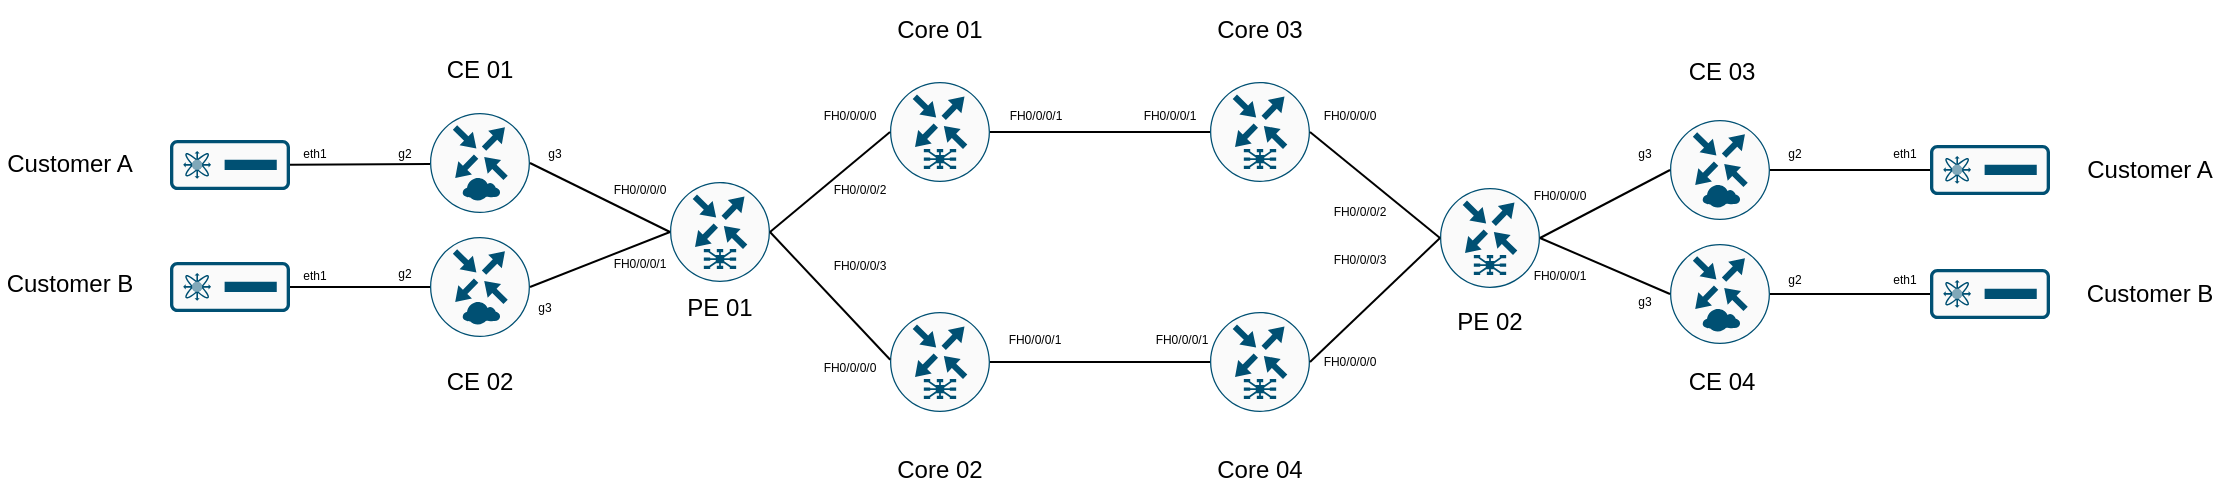 <mxfile version="24.0.4" type="device" pages="3">
  <diagram id="1JJ-UvxjRfw-XplDersZ" name="Page-1">
    <mxGraphModel dx="1242" dy="797" grid="1" gridSize="10" guides="1" tooltips="1" connect="1" arrows="1" fold="1" page="1" pageScale="1" pageWidth="1169" pageHeight="827" math="0" shadow="0">
      <root>
        <mxCell id="0" />
        <mxCell id="1" parent="0" />
        <mxCell id="tkkD_z1rdWTFgDHTWaef-3" value="" style="sketch=0;points=[[0.5,0,0],[1,0.5,0],[0.5,1,0],[0,0.5,0],[0.145,0.145,0],[0.856,0.145,0],[0.855,0.856,0],[0.145,0.855,0]];verticalLabelPosition=bottom;html=1;verticalAlign=top;aspect=fixed;align=center;pointerEvents=1;shape=mxgraph.cisco19.rect;prIcon=asr_9000;fillColor=#FAFAFA;strokeColor=#005073;" parent="1" vertex="1">
          <mxGeometry x="365" y="381" width="50" height="50" as="geometry" />
        </mxCell>
        <mxCell id="tkkD_z1rdWTFgDHTWaef-5" value="" style="sketch=0;points=[[0.5,0,0],[1,0.5,0],[0.5,1,0],[0,0.5,0],[0.145,0.145,0],[0.856,0.145,0],[0.855,0.856,0],[0.145,0.855,0]];verticalLabelPosition=bottom;html=1;verticalAlign=top;aspect=fixed;align=center;pointerEvents=1;shape=mxgraph.cisco19.rect;prIcon=asr_9000;fillColor=#FAFAFA;strokeColor=#005073;" parent="1" vertex="1">
          <mxGeometry x="475" y="331" width="50" height="50" as="geometry" />
        </mxCell>
        <mxCell id="tkkD_z1rdWTFgDHTWaef-8" value="" style="sketch=0;points=[[0.5,0,0],[1,0.5,0],[0.5,1,0],[0,0.5,0],[0.145,0.145,0],[0.856,0.145,0],[0.855,0.856,0],[0.145,0.855,0]];verticalLabelPosition=bottom;html=1;verticalAlign=top;aspect=fixed;align=center;pointerEvents=1;shape=mxgraph.cisco19.rect;prIcon=csr_1000v;fillColor=#FAFAFA;strokeColor=#005073;" parent="1" vertex="1">
          <mxGeometry x="245" y="346.5" width="50" height="50" as="geometry" />
        </mxCell>
        <mxCell id="tkkD_z1rdWTFgDHTWaef-13" value="" style="sketch=0;points=[[0.015,0.015,0],[0.985,0.015,0],[0.985,0.985,0],[0.015,0.985,0],[0.25,0,0],[0.5,0,0],[0.75,0,0],[1,0.25,0],[1,0.5,0],[1,0.75,0],[0.75,1,0],[0.5,1,0],[0.25,1,0],[0,0.75,0],[0,0.5,0],[0,0.25,0]];verticalLabelPosition=bottom;html=1;verticalAlign=top;aspect=fixed;align=center;pointerEvents=1;shape=mxgraph.cisco19.rect;prIcon=ucs_c_series_server;fillColor=#FAFAFA;strokeColor=#005073;" parent="1" vertex="1">
          <mxGeometry x="115" y="360" width="60" height="25" as="geometry" />
        </mxCell>
        <mxCell id="tkkD_z1rdWTFgDHTWaef-15" value="" style="sketch=0;points=[[0.015,0.015,0],[0.985,0.015,0],[0.985,0.985,0],[0.015,0.985,0],[0.25,0,0],[0.5,0,0],[0.75,0,0],[1,0.25,0],[1,0.5,0],[1,0.75,0],[0.75,1,0],[0.5,1,0],[0.25,1,0],[0,0.75,0],[0,0.5,0],[0,0.25,0]];verticalLabelPosition=bottom;html=1;verticalAlign=top;aspect=fixed;align=center;pointerEvents=1;shape=mxgraph.cisco19.rect;prIcon=ucs_c_series_server;fillColor=#FAFAFA;strokeColor=#005073;" parent="1" vertex="1">
          <mxGeometry x="115" y="421" width="60" height="25" as="geometry" />
        </mxCell>
        <mxCell id="tkkD_z1rdWTFgDHTWaef-16" value="" style="sketch=0;points=[[0.5,0,0],[1,0.5,0],[0.5,1,0],[0,0.5,0],[0.145,0.145,0],[0.856,0.145,0],[0.855,0.856,0],[0.145,0.855,0]];verticalLabelPosition=bottom;html=1;verticalAlign=top;aspect=fixed;align=center;pointerEvents=1;shape=mxgraph.cisco19.rect;prIcon=csr_1000v;fillColor=#FAFAFA;strokeColor=#005073;" parent="1" vertex="1">
          <mxGeometry x="245" y="408.5" width="50" height="50" as="geometry" />
        </mxCell>
        <mxCell id="tkkD_z1rdWTFgDHTWaef-17" value="" style="sketch=0;points=[[0.5,0,0],[1,0.5,0],[0.5,1,0],[0,0.5,0],[0.145,0.145,0],[0.856,0.145,0],[0.855,0.856,0],[0.145,0.855,0]];verticalLabelPosition=bottom;html=1;verticalAlign=top;aspect=fixed;align=center;pointerEvents=1;shape=mxgraph.cisco19.rect;prIcon=asr_9000;fillColor=#FAFAFA;strokeColor=#005073;" parent="1" vertex="1">
          <mxGeometry x="635" y="331" width="50" height="50" as="geometry" />
        </mxCell>
        <mxCell id="tkkD_z1rdWTFgDHTWaef-18" value="" style="sketch=0;points=[[0.5,0,0],[1,0.5,0],[0.5,1,0],[0,0.5,0],[0.145,0.145,0],[0.856,0.145,0],[0.855,0.856,0],[0.145,0.855,0]];verticalLabelPosition=bottom;html=1;verticalAlign=top;aspect=fixed;align=center;pointerEvents=1;shape=mxgraph.cisco19.rect;prIcon=asr_9000;fillColor=#FAFAFA;strokeColor=#005073;" parent="1" vertex="1">
          <mxGeometry x="475" y="446" width="50" height="50" as="geometry" />
        </mxCell>
        <mxCell id="tkkD_z1rdWTFgDHTWaef-19" value="" style="sketch=0;points=[[0.5,0,0],[1,0.5,0],[0.5,1,0],[0,0.5,0],[0.145,0.145,0],[0.856,0.145,0],[0.855,0.856,0],[0.145,0.855,0]];verticalLabelPosition=bottom;html=1;verticalAlign=top;aspect=fixed;align=center;pointerEvents=1;shape=mxgraph.cisco19.rect;prIcon=asr_9000;fillColor=#FAFAFA;strokeColor=#005073;" parent="1" vertex="1">
          <mxGeometry x="635" y="446" width="50" height="50" as="geometry" />
        </mxCell>
        <mxCell id="tkkD_z1rdWTFgDHTWaef-20" value="" style="sketch=0;points=[[0.5,0,0],[1,0.5,0],[0.5,1,0],[0,0.5,0],[0.145,0.145,0],[0.856,0.145,0],[0.855,0.856,0],[0.145,0.855,0]];verticalLabelPosition=bottom;html=1;verticalAlign=top;aspect=fixed;align=center;pointerEvents=1;shape=mxgraph.cisco19.rect;prIcon=asr_9000;fillColor=#FAFAFA;strokeColor=#005073;" parent="1" vertex="1">
          <mxGeometry x="750" y="384" width="50" height="50" as="geometry" />
        </mxCell>
        <mxCell id="tkkD_z1rdWTFgDHTWaef-22" value="" style="sketch=0;points=[[0.5,0,0],[1,0.5,0],[0.5,1,0],[0,0.5,0],[0.145,0.145,0],[0.856,0.145,0],[0.855,0.856,0],[0.145,0.855,0]];verticalLabelPosition=bottom;html=1;verticalAlign=top;aspect=fixed;align=center;pointerEvents=1;shape=mxgraph.cisco19.rect;prIcon=csr_1000v;fillColor=#FAFAFA;strokeColor=#005073;" parent="1" vertex="1">
          <mxGeometry x="865" y="350" width="50" height="50" as="geometry" />
        </mxCell>
        <mxCell id="tkkD_z1rdWTFgDHTWaef-23" value="" style="sketch=0;points=[[0.015,0.015,0],[0.985,0.015,0],[0.985,0.985,0],[0.015,0.985,0],[0.25,0,0],[0.5,0,0],[0.75,0,0],[1,0.25,0],[1,0.5,0],[1,0.75,0],[0.75,1,0],[0.5,1,0],[0.25,1,0],[0,0.75,0],[0,0.5,0],[0,0.25,0]];verticalLabelPosition=bottom;html=1;verticalAlign=top;aspect=fixed;align=center;pointerEvents=1;shape=mxgraph.cisco19.rect;prIcon=ucs_c_series_server;fillColor=#FAFAFA;strokeColor=#005073;" parent="1" vertex="1">
          <mxGeometry x="995" y="362.5" width="60" height="25" as="geometry" />
        </mxCell>
        <mxCell id="tkkD_z1rdWTFgDHTWaef-24" value="" style="sketch=0;points=[[0.015,0.015,0],[0.985,0.015,0],[0.985,0.985,0],[0.015,0.985,0],[0.25,0,0],[0.5,0,0],[0.75,0,0],[1,0.25,0],[1,0.5,0],[1,0.75,0],[0.75,1,0],[0.5,1,0],[0.25,1,0],[0,0.75,0],[0,0.5,0],[0,0.25,0]];verticalLabelPosition=bottom;html=1;verticalAlign=top;aspect=fixed;align=center;pointerEvents=1;shape=mxgraph.cisco19.rect;prIcon=ucs_c_series_server;fillColor=#FAFAFA;strokeColor=#005073;" parent="1" vertex="1">
          <mxGeometry x="995" y="424.5" width="60" height="25" as="geometry" />
        </mxCell>
        <mxCell id="tkkD_z1rdWTFgDHTWaef-25" value="" style="sketch=0;points=[[0.5,0,0],[1,0.5,0],[0.5,1,0],[0,0.5,0],[0.145,0.145,0],[0.856,0.145,0],[0.855,0.856,0],[0.145,0.855,0]];verticalLabelPosition=bottom;html=1;verticalAlign=top;aspect=fixed;align=center;pointerEvents=1;shape=mxgraph.cisco19.rect;prIcon=csr_1000v;fillColor=#FAFAFA;strokeColor=#005073;" parent="1" vertex="1">
          <mxGeometry x="865" y="412" width="50" height="50" as="geometry" />
        </mxCell>
        <mxCell id="yTjCm5q3xBWeKJwS9MgV-1" style="rounded=0;orthogonalLoop=1;jettySize=auto;html=1;exitX=1;exitY=0.5;exitDx=0;exitDy=0;exitPerimeter=0;entryX=0;entryY=0.5;entryDx=0;entryDy=0;entryPerimeter=0;endArrow=none;endFill=0;" parent="1" source="tkkD_z1rdWTFgDHTWaef-8" target="tkkD_z1rdWTFgDHTWaef-3" edge="1">
          <mxGeometry relative="1" as="geometry" />
        </mxCell>
        <mxCell id="yTjCm5q3xBWeKJwS9MgV-2" style="rounded=0;orthogonalLoop=1;jettySize=auto;html=1;exitX=1;exitY=0.5;exitDx=0;exitDy=0;exitPerimeter=0;endArrow=none;endFill=0;entryX=0;entryY=0.5;entryDx=0;entryDy=0;entryPerimeter=0;" parent="1" source="tkkD_z1rdWTFgDHTWaef-16" target="tkkD_z1rdWTFgDHTWaef-3" edge="1">
          <mxGeometry relative="1" as="geometry">
            <mxPoint x="305" y="382" as="sourcePoint" />
            <mxPoint x="365" y="411" as="targetPoint" />
          </mxGeometry>
        </mxCell>
        <mxCell id="yTjCm5q3xBWeKJwS9MgV-3" style="rounded=0;orthogonalLoop=1;jettySize=auto;html=1;exitX=0;exitY=0.5;exitDx=0;exitDy=0;exitPerimeter=0;endArrow=none;endFill=0;entryX=1;entryY=0.5;entryDx=0;entryDy=0;entryPerimeter=0;" parent="1" source="tkkD_z1rdWTFgDHTWaef-5" target="tkkD_z1rdWTFgDHTWaef-3" edge="1">
          <mxGeometry relative="1" as="geometry">
            <mxPoint x="305" y="444" as="sourcePoint" />
            <mxPoint x="375" y="416" as="targetPoint" />
          </mxGeometry>
        </mxCell>
        <mxCell id="yTjCm5q3xBWeKJwS9MgV-4" style="rounded=0;orthogonalLoop=1;jettySize=auto;html=1;exitX=0.002;exitY=0.477;exitDx=0;exitDy=0;exitPerimeter=0;endArrow=none;endFill=0;entryX=1;entryY=0.5;entryDx=0;entryDy=0;entryPerimeter=0;" parent="1" source="tkkD_z1rdWTFgDHTWaef-18" target="tkkD_z1rdWTFgDHTWaef-3" edge="1">
          <mxGeometry relative="1" as="geometry">
            <mxPoint x="485" y="366" as="sourcePoint" />
            <mxPoint x="425" y="416" as="targetPoint" />
          </mxGeometry>
        </mxCell>
        <mxCell id="yTjCm5q3xBWeKJwS9MgV-5" style="rounded=0;orthogonalLoop=1;jettySize=auto;html=1;exitX=0;exitY=0.5;exitDx=0;exitDy=0;exitPerimeter=0;endArrow=none;endFill=0;entryX=1;entryY=0.5;entryDx=0;entryDy=0;entryPerimeter=0;" parent="1" source="tkkD_z1rdWTFgDHTWaef-17" target="tkkD_z1rdWTFgDHTWaef-5" edge="1">
          <mxGeometry relative="1" as="geometry">
            <mxPoint x="495" y="376" as="sourcePoint" />
            <mxPoint x="435" y="426" as="targetPoint" />
          </mxGeometry>
        </mxCell>
        <mxCell id="yTjCm5q3xBWeKJwS9MgV-6" style="rounded=0;orthogonalLoop=1;jettySize=auto;html=1;exitX=0;exitY=0.5;exitDx=0;exitDy=0;exitPerimeter=0;endArrow=none;endFill=0;entryX=1;entryY=0.5;entryDx=0;entryDy=0;entryPerimeter=0;" parent="1" source="tkkD_z1rdWTFgDHTWaef-19" target="tkkD_z1rdWTFgDHTWaef-18" edge="1">
          <mxGeometry relative="1" as="geometry">
            <mxPoint x="505" y="386" as="sourcePoint" />
            <mxPoint x="445" y="436" as="targetPoint" />
          </mxGeometry>
        </mxCell>
        <mxCell id="yTjCm5q3xBWeKJwS9MgV-7" style="rounded=0;orthogonalLoop=1;jettySize=auto;html=1;exitX=0;exitY=0.5;exitDx=0;exitDy=0;exitPerimeter=0;endArrow=none;endFill=0;entryX=1;entryY=0.5;entryDx=0;entryDy=0;entryPerimeter=0;" parent="1" source="tkkD_z1rdWTFgDHTWaef-20" target="tkkD_z1rdWTFgDHTWaef-17" edge="1">
          <mxGeometry relative="1" as="geometry">
            <mxPoint x="515" y="396" as="sourcePoint" />
            <mxPoint x="455" y="446" as="targetPoint" />
          </mxGeometry>
        </mxCell>
        <mxCell id="yTjCm5q3xBWeKJwS9MgV-8" style="rounded=0;orthogonalLoop=1;jettySize=auto;html=1;exitX=1;exitY=0.5;exitDx=0;exitDy=0;exitPerimeter=0;endArrow=none;endFill=0;entryX=0;entryY=0.5;entryDx=0;entryDy=0;entryPerimeter=0;" parent="1" source="tkkD_z1rdWTFgDHTWaef-19" target="tkkD_z1rdWTFgDHTWaef-20" edge="1">
          <mxGeometry relative="1" as="geometry">
            <mxPoint x="525" y="406" as="sourcePoint" />
            <mxPoint x="465" y="456" as="targetPoint" />
          </mxGeometry>
        </mxCell>
        <mxCell id="yTjCm5q3xBWeKJwS9MgV-9" style="rounded=0;orthogonalLoop=1;jettySize=auto;html=1;exitX=0;exitY=0.5;exitDx=0;exitDy=0;exitPerimeter=0;endArrow=none;endFill=0;entryX=1;entryY=0.5;entryDx=0;entryDy=0;entryPerimeter=0;" parent="1" source="tkkD_z1rdWTFgDHTWaef-22" target="tkkD_z1rdWTFgDHTWaef-20" edge="1">
          <mxGeometry relative="1" as="geometry">
            <mxPoint x="805" y="431" as="sourcePoint" />
            <mxPoint x="745" y="481" as="targetPoint" />
          </mxGeometry>
        </mxCell>
        <mxCell id="yTjCm5q3xBWeKJwS9MgV-10" style="rounded=0;orthogonalLoop=1;jettySize=auto;html=1;endArrow=none;endFill=0;entryX=1;entryY=0.5;entryDx=0;entryDy=0;entryPerimeter=0;exitX=0;exitY=0.5;exitDx=0;exitDy=0;exitPerimeter=0;" parent="1" source="tkkD_z1rdWTFgDHTWaef-25" target="tkkD_z1rdWTFgDHTWaef-20" edge="1">
          <mxGeometry relative="1" as="geometry">
            <mxPoint x="855" y="441" as="sourcePoint" />
            <mxPoint x="805" y="491" as="targetPoint" />
          </mxGeometry>
        </mxCell>
        <mxCell id="yTjCm5q3xBWeKJwS9MgV-11" style="rounded=0;orthogonalLoop=1;jettySize=auto;html=1;endArrow=none;endFill=0;" parent="1" target="tkkD_z1rdWTFgDHTWaef-13" edge="1">
          <mxGeometry relative="1" as="geometry">
            <mxPoint x="245" y="372" as="sourcePoint" />
            <mxPoint x="175" y="421" as="targetPoint" />
          </mxGeometry>
        </mxCell>
        <mxCell id="yTjCm5q3xBWeKJwS9MgV-12" style="rounded=0;orthogonalLoop=1;jettySize=auto;html=1;endArrow=none;endFill=0;entryX=1;entryY=0.5;entryDx=0;entryDy=0;entryPerimeter=0;exitX=0;exitY=0.5;exitDx=0;exitDy=0;exitPerimeter=0;" parent="1" source="tkkD_z1rdWTFgDHTWaef-16" target="tkkD_z1rdWTFgDHTWaef-15" edge="1">
          <mxGeometry relative="1" as="geometry">
            <mxPoint x="255" y="382" as="sourcePoint" />
            <mxPoint x="189" y="382" as="targetPoint" />
          </mxGeometry>
        </mxCell>
        <mxCell id="yTjCm5q3xBWeKJwS9MgV-13" style="rounded=0;orthogonalLoop=1;jettySize=auto;html=1;endArrow=none;endFill=0;entryX=1;entryY=0.5;entryDx=0;entryDy=0;entryPerimeter=0;" parent="1" target="tkkD_z1rdWTFgDHTWaef-22" edge="1">
          <mxGeometry relative="1" as="geometry">
            <mxPoint x="995" y="375" as="sourcePoint" />
            <mxPoint x="929" y="374.96" as="targetPoint" />
          </mxGeometry>
        </mxCell>
        <mxCell id="yTjCm5q3xBWeKJwS9MgV-15" style="rounded=0;orthogonalLoop=1;jettySize=auto;html=1;endArrow=none;endFill=0;entryX=1;entryY=0.5;entryDx=0;entryDy=0;entryPerimeter=0;exitX=0;exitY=0.5;exitDx=0;exitDy=0;exitPerimeter=0;" parent="1" source="tkkD_z1rdWTFgDHTWaef-24" target="tkkD_z1rdWTFgDHTWaef-25" edge="1">
          <mxGeometry relative="1" as="geometry">
            <mxPoint x="995" y="436.89" as="sourcePoint" />
            <mxPoint x="915" y="436.89" as="targetPoint" />
          </mxGeometry>
        </mxCell>
        <mxCell id="yTjCm5q3xBWeKJwS9MgV-17" value="Customer B" style="text;html=1;strokeColor=none;fillColor=none;align=center;verticalAlign=middle;whiteSpace=wrap;rounded=0;" parent="1" vertex="1">
          <mxGeometry x="30" y="417" width="70" height="30" as="geometry" />
        </mxCell>
        <mxCell id="yTjCm5q3xBWeKJwS9MgV-18" value="Customer A" style="text;html=1;strokeColor=none;fillColor=none;align=center;verticalAlign=middle;whiteSpace=wrap;rounded=0;" parent="1" vertex="1">
          <mxGeometry x="30" y="356.5" width="70" height="30" as="geometry" />
        </mxCell>
        <mxCell id="yTjCm5q3xBWeKJwS9MgV-19" value="Customer B" style="text;html=1;strokeColor=none;fillColor=none;align=center;verticalAlign=middle;whiteSpace=wrap;rounded=0;" parent="1" vertex="1">
          <mxGeometry x="1070" y="422" width="70" height="30" as="geometry" />
        </mxCell>
        <mxCell id="yTjCm5q3xBWeKJwS9MgV-20" value="Customer A" style="text;html=1;strokeColor=none;fillColor=none;align=center;verticalAlign=middle;whiteSpace=wrap;rounded=0;" parent="1" vertex="1">
          <mxGeometry x="1070" y="360" width="70" height="30" as="geometry" />
        </mxCell>
        <mxCell id="yTjCm5q3xBWeKJwS9MgV-21" value="CE 01" style="text;html=1;strokeColor=none;fillColor=none;align=center;verticalAlign=middle;whiteSpace=wrap;rounded=0;" parent="1" vertex="1">
          <mxGeometry x="235" y="310" width="70" height="30" as="geometry" />
        </mxCell>
        <mxCell id="yTjCm5q3xBWeKJwS9MgV-22" value="CE 02" style="text;html=1;strokeColor=none;fillColor=none;align=center;verticalAlign=middle;whiteSpace=wrap;rounded=0;" parent="1" vertex="1">
          <mxGeometry x="235" y="466" width="70" height="30" as="geometry" />
        </mxCell>
        <mxCell id="yTjCm5q3xBWeKJwS9MgV-23" value="PE 01" style="text;html=1;strokeColor=none;fillColor=none;align=center;verticalAlign=middle;whiteSpace=wrap;rounded=0;" parent="1" vertex="1">
          <mxGeometry x="355" y="428.5" width="70" height="30" as="geometry" />
        </mxCell>
        <mxCell id="yTjCm5q3xBWeKJwS9MgV-24" value="PE 02" style="text;html=1;strokeColor=none;fillColor=none;align=center;verticalAlign=middle;whiteSpace=wrap;rounded=0;" parent="1" vertex="1">
          <mxGeometry x="740" y="436" width="70" height="30" as="geometry" />
        </mxCell>
        <mxCell id="yTjCm5q3xBWeKJwS9MgV-25" value="CE 03" style="text;html=1;strokeColor=none;fillColor=none;align=center;verticalAlign=middle;whiteSpace=wrap;rounded=0;" parent="1" vertex="1">
          <mxGeometry x="856" y="311" width="70" height="30" as="geometry" />
        </mxCell>
        <mxCell id="yTjCm5q3xBWeKJwS9MgV-26" value="CE 04" style="text;html=1;strokeColor=none;fillColor=none;align=center;verticalAlign=middle;whiteSpace=wrap;rounded=0;" parent="1" vertex="1">
          <mxGeometry x="856" y="466" width="70" height="30" as="geometry" />
        </mxCell>
        <mxCell id="yTjCm5q3xBWeKJwS9MgV-27" value="Core 01" style="text;html=1;strokeColor=none;fillColor=none;align=center;verticalAlign=middle;whiteSpace=wrap;rounded=0;" parent="1" vertex="1">
          <mxGeometry x="465" y="290" width="70" height="30" as="geometry" />
        </mxCell>
        <mxCell id="yTjCm5q3xBWeKJwS9MgV-28" value="Core 03" style="text;html=1;strokeColor=none;fillColor=none;align=center;verticalAlign=middle;whiteSpace=wrap;rounded=0;" parent="1" vertex="1">
          <mxGeometry x="625" y="290" width="70" height="30" as="geometry" />
        </mxCell>
        <mxCell id="yTjCm5q3xBWeKJwS9MgV-29" value="Core 02" style="text;html=1;strokeColor=none;fillColor=none;align=center;verticalAlign=middle;whiteSpace=wrap;rounded=0;" parent="1" vertex="1">
          <mxGeometry x="465" y="510" width="70" height="30" as="geometry" />
        </mxCell>
        <mxCell id="yTjCm5q3xBWeKJwS9MgV-30" value="Core 04" style="text;html=1;strokeColor=none;fillColor=none;align=center;verticalAlign=middle;whiteSpace=wrap;rounded=0;" parent="1" vertex="1">
          <mxGeometry x="625" y="510" width="70" height="30" as="geometry" />
        </mxCell>
        <mxCell id="yTjCm5q3xBWeKJwS9MgV-31" value="&lt;font style=&quot;font-size: 6px;&quot;&gt;eth1&lt;/font&gt;" style="text;html=1;strokeColor=none;fillColor=none;align=center;verticalAlign=middle;whiteSpace=wrap;rounded=0;" parent="1" vertex="1">
          <mxGeometry x="175" y="356.5" width="25" height="16.5" as="geometry" />
        </mxCell>
        <mxCell id="yTjCm5q3xBWeKJwS9MgV-32" value="&lt;font style=&quot;font-size: 6px;&quot;&gt;eth1&lt;/font&gt;" style="text;html=1;strokeColor=none;fillColor=none;align=center;verticalAlign=middle;whiteSpace=wrap;rounded=0;" parent="1" vertex="1">
          <mxGeometry x="175" y="417.5" width="25" height="16.5" as="geometry" />
        </mxCell>
        <mxCell id="yTjCm5q3xBWeKJwS9MgV-35" value="&lt;font style=&quot;font-size: 6px;&quot;&gt;eth1&lt;/font&gt;" style="text;html=1;strokeColor=none;fillColor=none;align=center;verticalAlign=middle;whiteSpace=wrap;rounded=0;" parent="1" vertex="1">
          <mxGeometry x="970" y="356.5" width="25" height="16.5" as="geometry" />
        </mxCell>
        <mxCell id="yTjCm5q3xBWeKJwS9MgV-36" value="&lt;font style=&quot;font-size: 6px;&quot;&gt;eth1&lt;/font&gt;" style="text;html=1;strokeColor=none;fillColor=none;align=center;verticalAlign=middle;whiteSpace=wrap;rounded=0;" parent="1" vertex="1">
          <mxGeometry x="970" y="419.5" width="25" height="16.5" as="geometry" />
        </mxCell>
        <mxCell id="yTjCm5q3xBWeKJwS9MgV-37" value="&lt;font style=&quot;font-size: 6px;&quot;&gt;g2&lt;/font&gt;" style="text;html=1;strokeColor=none;fillColor=none;align=center;verticalAlign=middle;whiteSpace=wrap;rounded=0;" parent="1" vertex="1">
          <mxGeometry x="915" y="356.5" width="25" height="16.5" as="geometry" />
        </mxCell>
        <mxCell id="yTjCm5q3xBWeKJwS9MgV-38" value="&lt;font style=&quot;font-size: 6px;&quot;&gt;g2&lt;/font&gt;" style="text;html=1;strokeColor=none;fillColor=none;align=center;verticalAlign=middle;whiteSpace=wrap;rounded=0;" parent="1" vertex="1">
          <mxGeometry x="915" y="419.5" width="25" height="16.5" as="geometry" />
        </mxCell>
        <mxCell id="yTjCm5q3xBWeKJwS9MgV-39" value="&lt;font style=&quot;font-size: 6px;&quot;&gt;g2&lt;/font&gt;" style="text;html=1;strokeColor=none;fillColor=none;align=center;verticalAlign=middle;whiteSpace=wrap;rounded=0;" parent="1" vertex="1">
          <mxGeometry x="220" y="356.5" width="25" height="16.5" as="geometry" />
        </mxCell>
        <mxCell id="yTjCm5q3xBWeKJwS9MgV-40" value="&lt;font style=&quot;font-size: 6px;&quot;&gt;g2&lt;/font&gt;" style="text;html=1;strokeColor=none;fillColor=none;align=center;verticalAlign=middle;whiteSpace=wrap;rounded=0;" parent="1" vertex="1">
          <mxGeometry x="220" y="417" width="25" height="16.5" as="geometry" />
        </mxCell>
        <mxCell id="yTjCm5q3xBWeKJwS9MgV-41" value="&lt;font style=&quot;font-size: 6px;&quot;&gt;g3&lt;/font&gt;" style="text;html=1;strokeColor=none;fillColor=none;align=center;verticalAlign=middle;whiteSpace=wrap;rounded=0;" parent="1" vertex="1">
          <mxGeometry x="295" y="356.5" width="25" height="16.5" as="geometry" />
        </mxCell>
        <mxCell id="yTjCm5q3xBWeKJwS9MgV-42" value="&lt;font style=&quot;font-size: 6px;&quot;&gt;g3&lt;/font&gt;" style="text;html=1;strokeColor=none;fillColor=none;align=center;verticalAlign=middle;whiteSpace=wrap;rounded=0;" parent="1" vertex="1">
          <mxGeometry x="290" y="434" width="25" height="16.5" as="geometry" />
        </mxCell>
        <mxCell id="yTjCm5q3xBWeKJwS9MgV-43" value="&lt;font style=&quot;font-size: 6px;&quot;&gt;g3&lt;/font&gt;" style="text;html=1;strokeColor=none;fillColor=none;align=center;verticalAlign=middle;whiteSpace=wrap;rounded=0;" parent="1" vertex="1">
          <mxGeometry x="840" y="356.5" width="25" height="16.5" as="geometry" />
        </mxCell>
        <mxCell id="yTjCm5q3xBWeKJwS9MgV-44" value="FH0/0/0/0" style="text;html=1;strokeColor=none;fillColor=none;align=center;verticalAlign=middle;whiteSpace=wrap;rounded=0;fontSize=6;" parent="1" vertex="1">
          <mxGeometry x="320" y="376.5" width="60" height="16.5" as="geometry" />
        </mxCell>
        <mxCell id="yTjCm5q3xBWeKJwS9MgV-46" value="FH0/0/0/1" style="text;html=1;strokeColor=none;fillColor=none;align=center;verticalAlign=middle;whiteSpace=wrap;rounded=0;fontSize=6;" parent="1" vertex="1">
          <mxGeometry x="320" y="414" width="60" height="16.5" as="geometry" />
        </mxCell>
        <mxCell id="yTjCm5q3xBWeKJwS9MgV-47" value="FH0/0/0/2" style="text;html=1;strokeColor=none;fillColor=none;align=center;verticalAlign=middle;whiteSpace=wrap;rounded=0;fontSize=6;" parent="1" vertex="1">
          <mxGeometry x="430" y="376.5" width="60" height="16.5" as="geometry" />
        </mxCell>
        <mxCell id="yTjCm5q3xBWeKJwS9MgV-49" value="FH0/0/0/3" style="text;html=1;strokeColor=none;fillColor=none;align=center;verticalAlign=middle;whiteSpace=wrap;rounded=0;fontSize=6;" parent="1" vertex="1">
          <mxGeometry x="430" y="414.5" width="60" height="16.5" as="geometry" />
        </mxCell>
        <mxCell id="yTjCm5q3xBWeKJwS9MgV-50" value="FH0/0/0/0" style="text;html=1;strokeColor=none;fillColor=none;align=center;verticalAlign=middle;whiteSpace=wrap;rounded=0;fontSize=6;" parent="1" vertex="1">
          <mxGeometry x="425" y="340" width="60" height="16.5" as="geometry" />
        </mxCell>
        <mxCell id="yTjCm5q3xBWeKJwS9MgV-51" value="FH0/0/0/0" style="text;html=1;strokeColor=none;fillColor=none;align=center;verticalAlign=middle;whiteSpace=wrap;rounded=0;fontSize=6;" parent="1" vertex="1">
          <mxGeometry x="425" y="466" width="60" height="16.5" as="geometry" />
        </mxCell>
        <mxCell id="yTjCm5q3xBWeKJwS9MgV-52" value="FH0/0/0/1" style="text;html=1;strokeColor=none;fillColor=none;align=center;verticalAlign=middle;whiteSpace=wrap;rounded=0;fontSize=6;" parent="1" vertex="1">
          <mxGeometry x="527.5" y="340" width="40" height="16.5" as="geometry" />
        </mxCell>
        <mxCell id="yTjCm5q3xBWeKJwS9MgV-53" value="FH0/0/0/1" style="text;html=1;strokeColor=none;fillColor=none;align=center;verticalAlign=middle;whiteSpace=wrap;rounded=0;fontSize=6;" parent="1" vertex="1">
          <mxGeometry x="525" y="452" width="45" height="16.5" as="geometry" />
        </mxCell>
        <mxCell id="yTjCm5q3xBWeKJwS9MgV-54" value="FH0/0/0/1" style="text;html=1;strokeColor=none;fillColor=none;align=center;verticalAlign=middle;whiteSpace=wrap;rounded=0;fontSize=6;" parent="1" vertex="1">
          <mxGeometry x="595" y="340" width="40" height="16.5" as="geometry" />
        </mxCell>
        <mxCell id="yTjCm5q3xBWeKJwS9MgV-55" value="FH0/0/0/1" style="text;html=1;strokeColor=none;fillColor=none;align=center;verticalAlign=middle;whiteSpace=wrap;rounded=0;fontSize=6;" parent="1" vertex="1">
          <mxGeometry x="601" y="452" width="40" height="16.5" as="geometry" />
        </mxCell>
        <mxCell id="yTjCm5q3xBWeKJwS9MgV-56" value="FH0/0/0/0" style="text;html=1;strokeColor=none;fillColor=none;align=center;verticalAlign=middle;whiteSpace=wrap;rounded=0;fontSize=6;" parent="1" vertex="1">
          <mxGeometry x="685" y="340" width="40" height="16.5" as="geometry" />
        </mxCell>
        <mxCell id="yTjCm5q3xBWeKJwS9MgV-57" value="FH0/0/0/0" style="text;html=1;strokeColor=none;fillColor=none;align=center;verticalAlign=middle;whiteSpace=wrap;rounded=0;fontSize=6;" parent="1" vertex="1">
          <mxGeometry x="685" y="462.75" width="40" height="16.5" as="geometry" />
        </mxCell>
        <mxCell id="yTjCm5q3xBWeKJwS9MgV-58" value="FH0/0/0/0" style="text;html=1;strokeColor=none;fillColor=none;align=center;verticalAlign=middle;whiteSpace=wrap;rounded=0;fontSize=6;" parent="1" vertex="1">
          <mxGeometry x="790" y="380" width="40" height="16.5" as="geometry" />
        </mxCell>
        <mxCell id="yTjCm5q3xBWeKJwS9MgV-59" value="FH0/0/0/1" style="text;html=1;strokeColor=none;fillColor=none;align=center;verticalAlign=middle;whiteSpace=wrap;rounded=0;fontSize=6;" parent="1" vertex="1">
          <mxGeometry x="790" y="419.5" width="40" height="16.5" as="geometry" />
        </mxCell>
        <mxCell id="yTjCm5q3xBWeKJwS9MgV-61" value="FH0/0/0/2" style="text;html=1;strokeColor=none;fillColor=none;align=center;verticalAlign=middle;whiteSpace=wrap;rounded=0;fontSize=6;" parent="1" vertex="1">
          <mxGeometry x="680" y="387.5" width="60" height="16.5" as="geometry" />
        </mxCell>
        <mxCell id="yTjCm5q3xBWeKJwS9MgV-62" value="FH0/0/0/3" style="text;html=1;strokeColor=none;fillColor=none;align=center;verticalAlign=middle;whiteSpace=wrap;rounded=0;fontSize=6;" parent="1" vertex="1">
          <mxGeometry x="680" y="412" width="60" height="16.5" as="geometry" />
        </mxCell>
        <mxCell id="yTjCm5q3xBWeKJwS9MgV-63" value="&lt;font style=&quot;font-size: 6px;&quot;&gt;g3&lt;/font&gt;" style="text;html=1;strokeColor=none;fillColor=none;align=center;verticalAlign=middle;whiteSpace=wrap;rounded=0;" parent="1" vertex="1">
          <mxGeometry x="840" y="431" width="25" height="16.5" as="geometry" />
        </mxCell>
      </root>
    </mxGraphModel>
  </diagram>
  <diagram name="Copy of Page-1" id="tk3RXW9cSxEYrRuzXslo">
    <mxGraphModel dx="1242" dy="797" grid="1" gridSize="10" guides="1" tooltips="1" connect="1" arrows="1" fold="1" page="1" pageScale="1" pageWidth="1169" pageHeight="827" math="0" shadow="0">
      <root>
        <mxCell id="HlyR8kbCXSf7K-xUL33K-0" />
        <mxCell id="HlyR8kbCXSf7K-xUL33K-1" parent="HlyR8kbCXSf7K-xUL33K-0" />
        <mxCell id="HlyR8kbCXSf7K-xUL33K-2" value="" style="sketch=0;points=[[0.5,0,0],[1,0.5,0],[0.5,1,0],[0,0.5,0],[0.145,0.145,0],[0.856,0.145,0],[0.855,0.856,0],[0.145,0.855,0]];verticalLabelPosition=bottom;html=1;verticalAlign=top;aspect=fixed;align=center;pointerEvents=1;shape=mxgraph.cisco19.rect;prIcon=asr_9000;fillColor=#FAFAFA;strokeColor=#005073;" parent="HlyR8kbCXSf7K-xUL33K-1" vertex="1">
          <mxGeometry x="475" y="324" width="50" height="50" as="geometry" />
        </mxCell>
        <mxCell id="HlyR8kbCXSf7K-xUL33K-5" value="" style="sketch=0;points=[[0.015,0.015,0],[0.985,0.015,0],[0.985,0.985,0],[0.015,0.985,0],[0.25,0,0],[0.5,0,0],[0.75,0,0],[1,0.25,0],[1,0.5,0],[1,0.75,0],[0.75,1,0],[0.5,1,0],[0.25,1,0],[0,0.75,0],[0,0.5,0],[0,0.25,0]];verticalLabelPosition=bottom;html=1;verticalAlign=top;aspect=fixed;align=center;pointerEvents=1;shape=mxgraph.cisco19.rect;prIcon=ucs_c_series_server;fillColor=#FAFAFA;strokeColor=#005073;" parent="HlyR8kbCXSf7K-xUL33K-1" vertex="1">
          <mxGeometry x="10" y="278.5" width="60" height="25" as="geometry" />
        </mxCell>
        <mxCell id="HlyR8kbCXSf7K-xUL33K-26" style="rounded=0;orthogonalLoop=1;jettySize=auto;html=1;endArrow=none;endFill=0;exitX=0;exitY=0.5;exitDx=0;exitDy=0;exitPerimeter=0;" parent="HlyR8kbCXSf7K-xUL33K-1" source="p35zOow31GFSM7sPNAd2-1" target="HlyR8kbCXSf7K-xUL33K-5" edge="1">
          <mxGeometry relative="1" as="geometry">
            <mxPoint x="245" y="256" as="sourcePoint" />
            <mxPoint x="175" y="305" as="targetPoint" />
          </mxGeometry>
        </mxCell>
        <mxCell id="p35zOow31GFSM7sPNAd2-1" value="" style="sketch=0;points=[[0.5,0,0],[1,0.5,0],[0.5,1,0],[0,0.5,0],[0.145,0.145,0],[0.856,0.145,0],[0.855,0.856,0],[0.145,0.855,0]];verticalLabelPosition=bottom;html=1;verticalAlign=top;aspect=fixed;align=center;pointerEvents=1;shape=mxgraph.cisco19.rect;prIcon=csr_1000v;fillColor=#FAFAFA;strokeColor=#005073;" parent="HlyR8kbCXSf7K-xUL33K-1" vertex="1">
          <mxGeometry x="150" y="266" width="50" height="50" as="geometry" />
        </mxCell>
        <mxCell id="p35zOow31GFSM7sPNAd2-2" value="" style="sketch=0;points=[[0.5,0,0],[1,0.5,0],[0.5,1,0],[0,0.5,0],[0.145,0.145,0],[0.856,0.145,0],[0.855,0.856,0],[0.145,0.855,0]];verticalLabelPosition=bottom;html=1;verticalAlign=top;aspect=fixed;align=center;pointerEvents=1;shape=mxgraph.cisco19.rect;prIcon=csr_1000v;fillColor=#FAFAFA;strokeColor=#005073;" parent="HlyR8kbCXSf7K-xUL33K-1" vertex="1">
          <mxGeometry x="140" y="454" width="50" height="50" as="geometry" />
        </mxCell>
        <mxCell id="p35zOow31GFSM7sPNAd2-3" value="" style="sketch=0;points=[[0.5,0,0],[1,0.5,0],[0.5,1,0],[0,0.5,0],[0.145,0.145,0],[0.856,0.145,0],[0.855,0.856,0],[0.145,0.855,0]];verticalLabelPosition=bottom;html=1;verticalAlign=top;aspect=fixed;align=center;pointerEvents=1;shape=mxgraph.cisco19.rect;prIcon=csr_1000v;fillColor=#FAFAFA;strokeColor=#005073;" parent="HlyR8kbCXSf7K-xUL33K-1" vertex="1">
          <mxGeometry x="270" y="266" width="50" height="50" as="geometry" />
        </mxCell>
        <mxCell id="p35zOow31GFSM7sPNAd2-4" value="" style="sketch=0;points=[[0.5,0,0],[1,0.5,0],[0.5,1,0],[0,0.5,0],[0.145,0.145,0],[0.856,0.145,0],[0.855,0.856,0],[0.145,0.855,0]];verticalLabelPosition=bottom;html=1;verticalAlign=top;aspect=fixed;align=center;pointerEvents=1;shape=mxgraph.cisco19.rect;prIcon=csr_1000v;fillColor=#FAFAFA;strokeColor=#005073;" parent="HlyR8kbCXSf7K-xUL33K-1" vertex="1">
          <mxGeometry x="260" y="454" width="50" height="50" as="geometry" />
        </mxCell>
        <mxCell id="p35zOow31GFSM7sPNAd2-5" value="" style="sketch=0;points=[[0.5,0,0],[1,0.5,0],[0.5,1,0],[0,0.5,0],[0.145,0.145,0],[0.856,0.145,0],[0.855,0.856,0],[0.145,0.855,0]];verticalLabelPosition=bottom;html=1;verticalAlign=top;aspect=fixed;align=center;pointerEvents=1;shape=mxgraph.cisco19.rect;prIcon=csr_1000v;fillColor=#FAFAFA;strokeColor=#005073;" parent="HlyR8kbCXSf7K-xUL33K-1" vertex="1">
          <mxGeometry x="260" y="564" width="50" height="50" as="geometry" />
        </mxCell>
        <mxCell id="p35zOow31GFSM7sPNAd2-6" value="" style="sketch=0;points=[[0.5,0,0],[1,0.5,0],[0.5,1,0],[0,0.5,0],[0.145,0.145,0],[0.856,0.145,0],[0.855,0.856,0],[0.145,0.855,0]];verticalLabelPosition=bottom;html=1;verticalAlign=top;aspect=fixed;align=center;pointerEvents=1;shape=mxgraph.cisco19.rect;prIcon=csr_1000v;fillColor=#FAFAFA;strokeColor=#005073;" parent="HlyR8kbCXSf7K-xUL33K-1" vertex="1">
          <mxGeometry x="270" y="164" width="50" height="50" as="geometry" />
        </mxCell>
        <mxCell id="p35zOow31GFSM7sPNAd2-8" value="" style="sketch=0;points=[[0.5,0,0],[1,0.5,0],[0.5,1,0],[0,0.5,0],[0.145,0.145,0],[0.856,0.145,0],[0.855,0.856,0],[0.145,0.855,0]];verticalLabelPosition=bottom;html=1;verticalAlign=top;aspect=fixed;align=center;pointerEvents=1;shape=mxgraph.cisco19.rect;prIcon=asr_9000;fillColor=#FAFAFA;strokeColor=#005073;" parent="HlyR8kbCXSf7K-xUL33K-1" vertex="1">
          <mxGeometry x="645" y="322" width="50" height="50" as="geometry" />
        </mxCell>
        <mxCell id="p35zOow31GFSM7sPNAd2-9" value="" style="sketch=0;points=[[0.5,0,0],[1,0.5,0],[0.5,1,0],[0,0.5,0],[0.145,0.145,0],[0.856,0.145,0],[0.855,0.856,0],[0.145,0.855,0]];verticalLabelPosition=bottom;html=1;verticalAlign=top;aspect=fixed;align=center;pointerEvents=1;shape=mxgraph.cisco19.rect;prIcon=asr_9000;fillColor=#FAFAFA;strokeColor=#005073;" parent="HlyR8kbCXSf7K-xUL33K-1" vertex="1">
          <mxGeometry x="645" y="222" width="50" height="50" as="geometry" />
        </mxCell>
        <mxCell id="p35zOow31GFSM7sPNAd2-10" value="" style="sketch=0;points=[[0.015,0.015,0],[0.985,0.015,0],[0.985,0.985,0],[0.015,0.985,0],[0.25,0,0],[0.5,0,0],[0.75,0,0],[1,0.25,0],[1,0.5,0],[1,0.75,0],[0.75,1,0],[0.5,1,0],[0.25,1,0],[0,0.75,0],[0,0.5,0],[0,0.25,0]];verticalLabelPosition=bottom;html=1;verticalAlign=top;aspect=fixed;align=center;pointerEvents=1;shape=mxgraph.cisco19.rect;prIcon=ucs_c_series_server;fillColor=#FAFAFA;strokeColor=#005073;" parent="HlyR8kbCXSf7K-xUL33K-1" vertex="1">
          <mxGeometry x="10" y="466.5" width="60" height="25" as="geometry" />
        </mxCell>
        <mxCell id="p35zOow31GFSM7sPNAd2-12" value="" style="sketch=0;points=[[0.5,0,0],[1,0.5,0],[0.5,1,0],[0,0.5,0],[0.145,0.145,0],[0.856,0.145,0],[0.855,0.856,0],[0.145,0.855,0]];verticalLabelPosition=bottom;html=1;verticalAlign=top;aspect=fixed;align=center;pointerEvents=1;shape=mxgraph.cisco19.rect;prIcon=asr_9000;fillColor=#FAFAFA;strokeColor=#005073;" parent="HlyR8kbCXSf7K-xUL33K-1" vertex="1">
          <mxGeometry x="475" y="222" width="50" height="50" as="geometry" />
        </mxCell>
        <mxCell id="p35zOow31GFSM7sPNAd2-13" value="" style="sketch=0;points=[[0.5,0,0],[1,0.5,0],[0.5,1,0],[0,0.5,0],[0.145,0.145,0],[0.856,0.145,0],[0.855,0.856,0],[0.145,0.855,0]];verticalLabelPosition=bottom;html=1;verticalAlign=top;aspect=fixed;align=center;pointerEvents=1;shape=mxgraph.cisco19.rect;prIcon=asr_9000;fillColor=#FAFAFA;strokeColor=#005073;" parent="HlyR8kbCXSf7K-xUL33K-1" vertex="1">
          <mxGeometry x="570" y="124" width="50" height="50" as="geometry" />
        </mxCell>
        <mxCell id="p35zOow31GFSM7sPNAd2-14" value="" style="sketch=0;points=[[0.5,0,0],[1,0.5,0],[0.5,1,0],[0,0.5,0],[0.145,0.145,0],[0.856,0.145,0],[0.855,0.856,0],[0.145,0.855,0]];verticalLabelPosition=bottom;html=1;verticalAlign=top;aspect=fixed;align=center;pointerEvents=1;shape=mxgraph.cisco19.rect;prIcon=asr_9000;fillColor=#FAFAFA;strokeColor=#005073;" parent="HlyR8kbCXSf7K-xUL33K-1" vertex="1">
          <mxGeometry x="470" y="556" width="50" height="50" as="geometry" />
        </mxCell>
        <mxCell id="p35zOow31GFSM7sPNAd2-15" value="" style="sketch=0;points=[[0.5,0,0],[1,0.5,0],[0.5,1,0],[0,0.5,0],[0.145,0.145,0],[0.856,0.145,0],[0.855,0.856,0],[0.145,0.855,0]];verticalLabelPosition=bottom;html=1;verticalAlign=top;aspect=fixed;align=center;pointerEvents=1;shape=mxgraph.cisco19.rect;prIcon=asr_9000;fillColor=#FAFAFA;strokeColor=#005073;" parent="HlyR8kbCXSf7K-xUL33K-1" vertex="1">
          <mxGeometry x="640" y="554" width="50" height="50" as="geometry" />
        </mxCell>
        <mxCell id="p35zOow31GFSM7sPNAd2-16" value="" style="sketch=0;points=[[0.5,0,0],[1,0.5,0],[0.5,1,0],[0,0.5,0],[0.145,0.145,0],[0.856,0.145,0],[0.855,0.856,0],[0.145,0.855,0]];verticalLabelPosition=bottom;html=1;verticalAlign=top;aspect=fixed;align=center;pointerEvents=1;shape=mxgraph.cisco19.rect;prIcon=asr_9000;fillColor=#FAFAFA;strokeColor=#005073;" parent="HlyR8kbCXSf7K-xUL33K-1" vertex="1">
          <mxGeometry x="640" y="454" width="50" height="50" as="geometry" />
        </mxCell>
        <mxCell id="p35zOow31GFSM7sPNAd2-17" value="" style="sketch=0;points=[[0.5,0,0],[1,0.5,0],[0.5,1,0],[0,0.5,0],[0.145,0.145,0],[0.856,0.145,0],[0.855,0.856,0],[0.145,0.855,0]];verticalLabelPosition=bottom;html=1;verticalAlign=top;aspect=fixed;align=center;pointerEvents=1;shape=mxgraph.cisco19.rect;prIcon=asr_9000;fillColor=#FAFAFA;strokeColor=#005073;" parent="HlyR8kbCXSf7K-xUL33K-1" vertex="1">
          <mxGeometry x="470" y="454" width="50" height="50" as="geometry" />
        </mxCell>
        <mxCell id="p35zOow31GFSM7sPNAd2-18" value="" style="sketch=0;points=[[0.5,0,0],[1,0.5,0],[0.5,1,0],[0,0.5,0],[0.145,0.145,0],[0.856,0.145,0],[0.855,0.856,0],[0.145,0.855,0]];verticalLabelPosition=bottom;html=1;verticalAlign=top;aspect=fixed;align=center;pointerEvents=1;shape=mxgraph.cisco19.rect;prIcon=asr_9000;fillColor=#FAFAFA;strokeColor=#005073;" parent="HlyR8kbCXSf7K-xUL33K-1" vertex="1">
          <mxGeometry x="550" y="654" width="50" height="50" as="geometry" />
        </mxCell>
        <mxCell id="p35zOow31GFSM7sPNAd2-19" value="" style="sketch=0;points=[[0.5,0,0],[1,0.5,0],[0.5,1,0],[0,0.5,0],[0.145,0.145,0],[0.856,0.145,0],[0.855,0.856,0],[0.145,0.855,0]];verticalLabelPosition=bottom;html=1;verticalAlign=top;aspect=fixed;align=center;pointerEvents=1;shape=mxgraph.cisco19.rect;prIcon=csr_1000v;fillColor=#FAFAFA;strokeColor=#005073;" parent="HlyR8kbCXSf7K-xUL33K-1" vertex="1">
          <mxGeometry x="810" y="274" width="50" height="50" as="geometry" />
        </mxCell>
        <mxCell id="p35zOow31GFSM7sPNAd2-20" value="" style="sketch=0;points=[[0.5,0,0],[1,0.5,0],[0.5,1,0],[0,0.5,0],[0.145,0.145,0],[0.856,0.145,0],[0.855,0.856,0],[0.145,0.855,0]];verticalLabelPosition=bottom;html=1;verticalAlign=top;aspect=fixed;align=center;pointerEvents=1;shape=mxgraph.cisco19.rect;prIcon=csr_1000v;fillColor=#FAFAFA;strokeColor=#005073;" parent="HlyR8kbCXSf7K-xUL33K-1" vertex="1">
          <mxGeometry x="810" y="506" width="50" height="50" as="geometry" />
        </mxCell>
        <mxCell id="p35zOow31GFSM7sPNAd2-21" value="" style="sketch=0;points=[[0.5,0,0],[1,0.5,0],[0.5,1,0],[0,0.5,0],[0.145,0.145,0],[0.856,0.145,0],[0.855,0.856,0],[0.145,0.855,0]];verticalLabelPosition=bottom;html=1;verticalAlign=top;aspect=fixed;align=center;pointerEvents=1;shape=mxgraph.cisco19.rect;prIcon=csr_1000v;fillColor=#FAFAFA;strokeColor=#005073;" parent="HlyR8kbCXSf7K-xUL33K-1" vertex="1">
          <mxGeometry x="970" y="384" width="50" height="50" as="geometry" />
        </mxCell>
        <mxCell id="p35zOow31GFSM7sPNAd2-22" value="" style="sketch=0;points=[[0.015,0.015,0],[0.985,0.015,0],[0.985,0.985,0],[0.015,0.985,0],[0.25,0,0],[0.5,0,0],[0.75,0,0],[1,0.25,0],[1,0.5,0],[1,0.75,0],[0.75,1,0],[0.5,1,0],[0.25,1,0],[0,0.75,0],[0,0.5,0],[0,0.25,0]];verticalLabelPosition=bottom;html=1;verticalAlign=top;aspect=fixed;align=center;pointerEvents=1;shape=mxgraph.cisco19.rect;prIcon=ucs_c_series_server;fillColor=#FAFAFA;strokeColor=#005073;" parent="HlyR8kbCXSf7K-xUL33K-1" vertex="1">
          <mxGeometry x="1100" y="396.5" width="60" height="25" as="geometry" />
        </mxCell>
      </root>
    </mxGraphModel>
  </diagram>
  <diagram id="Ol6GlttZ6y_aNY8dTcKF" name="MPLSoUDP">
    <mxGraphModel dx="1242" dy="797" grid="1" gridSize="10" guides="1" tooltips="1" connect="1" arrows="1" fold="1" page="1" pageScale="1" pageWidth="850" pageHeight="1100" math="0" shadow="0">
      <root>
        <mxCell id="0" />
        <mxCell id="1" parent="0" />
        <mxCell id="hZkiD1KKsxm-oW52n6l6-1" value="" style="rounded=0;whiteSpace=wrap;html=1;fillColor=#dae8fc;strokeColor=#6c8ebf;opacity=30;gradientColor=#007FFF;" vertex="1" parent="1">
          <mxGeometry x="627.15" y="471.75" width="475.85" height="166" as="geometry" />
        </mxCell>
        <mxCell id="hZkiD1KKsxm-oW52n6l6-2" value="" style="rounded=0;whiteSpace=wrap;html=1;fillColor=#d5e8d4;strokeColor=#82b366;opacity=30;gradientColor=#97d077;" vertex="1" parent="1">
          <mxGeometry x="350.15" y="508.25" width="211" height="96" as="geometry" />
        </mxCell>
        <mxCell id="hZkiD1KKsxm-oW52n6l6-3" value="" style="rounded=0;whiteSpace=wrap;html=1;fillColor=#fff2cc;strokeColor=#d6b656;opacity=20;gradientColor=#ffd966;" vertex="1" parent="1">
          <mxGeometry x="20" y="507.25" width="256.15" height="96" as="geometry" />
        </mxCell>
        <mxCell id="hZkiD1KKsxm-oW52n6l6-4" style="edgeStyle=none;rounded=0;orthogonalLoop=1;jettySize=auto;html=1;exitX=1;exitY=0.25;exitDx=0;exitDy=0;endArrow=none;endFill=0;entryX=0;entryY=0.5;entryDx=0;entryDy=0;entryPerimeter=0;" edge="1" parent="1" source="hZkiD1KKsxm-oW52n6l6-17">
          <mxGeometry relative="1" as="geometry">
            <mxPoint x="60.65" y="725.245" as="sourcePoint" />
            <mxPoint x="170" y="549.25" as="targetPoint" />
          </mxGeometry>
        </mxCell>
        <mxCell id="hZkiD1KKsxm-oW52n6l6-5" value="" style="group" vertex="1" connectable="0" parent="1">
          <mxGeometry x="443.15" y="524.75" width="50" height="50" as="geometry" />
        </mxCell>
        <mxCell id="hZkiD1KKsxm-oW52n6l6-6" value="" style="sketch=0;points=[[0.5,0,0],[1,0.5,0],[0.5,1,0],[0,0.5,0],[0.145,0.145,0],[0.856,0.145,0],[0.855,0.856,0],[0.145,0.855,0]];verticalLabelPosition=bottom;html=1;verticalAlign=top;aspect=fixed;align=center;pointerEvents=1;shape=mxgraph.cisco19.rect;prIcon=router;fillColor=#FAFAFA;strokeColor=#005073;fontFamily=Helvetica;fontSize=11;fontColor=default;" vertex="1" parent="hZkiD1KKsxm-oW52n6l6-5">
          <mxGeometry width="50" height="50" as="geometry" />
        </mxCell>
        <mxCell id="hZkiD1KKsxm-oW52n6l6-7" value="&lt;font color=&quot;#000000&quot; style=&quot;font-size: 6px;&quot;&gt;8201-32FH&lt;/font&gt;" style="text;html=1;strokeColor=none;fillColor=none;align=center;verticalAlign=middle;whiteSpace=wrap;rounded=0;fontSize=8;" vertex="1" parent="hZkiD1KKsxm-oW52n6l6-5">
          <mxGeometry x="6.25" y="37" width="37.5" height="10" as="geometry" />
        </mxCell>
        <mxCell id="hZkiD1KKsxm-oW52n6l6-8" style="edgeStyle=none;rounded=0;orthogonalLoop=1;jettySize=auto;html=1;endArrow=none;endFill=0;exitX=1;exitY=0.5;exitDx=0;exitDy=0;exitPerimeter=0;entryX=0;entryY=0.5;entryDx=0;entryDy=0;entryPerimeter=0;" edge="1" parent="1" source="hZkiD1KKsxm-oW52n6l6-6" target="hZkiD1KKsxm-oW52n6l6-45">
          <mxGeometry relative="1" as="geometry">
            <mxPoint x="745.37" y="546.25" as="sourcePoint" />
            <mxPoint x="672.15" y="626.25" as="targetPoint" />
          </mxGeometry>
        </mxCell>
        <mxCell id="hZkiD1KKsxm-oW52n6l6-9" value="&lt;font style=&quot;font-size: 10px;&quot;&gt;Customer&amp;nbsp;&lt;/font&gt;" style="text;html=1;strokeColor=none;fillColor=none;align=center;verticalAlign=middle;whiteSpace=wrap;rounded=0;" vertex="1" parent="1">
          <mxGeometry x="117" y="432.25" width="60" height="30" as="geometry" />
        </mxCell>
        <mxCell id="hZkiD1KKsxm-oW52n6l6-10" value="&lt;span style=&quot;font-size: 8px;&quot;&gt;CE&lt;/span&gt;" style="text;html=1;strokeColor=none;fillColor=none;align=center;verticalAlign=middle;whiteSpace=wrap;rounded=0;fontSize=8;" vertex="1" parent="1">
          <mxGeometry x="180.0" y="574.25" width="30" height="30" as="geometry" />
        </mxCell>
        <mxCell id="hZkiD1KKsxm-oW52n6l6-11" value="&lt;span style=&quot;font-size: 8px;&quot;&gt;PE&lt;/span&gt;" style="text;html=1;strokeColor=none;fillColor=none;align=center;verticalAlign=middle;whiteSpace=wrap;rounded=0;fontSize=8;" vertex="1" parent="1">
          <mxGeometry x="443.15" y="571.75" width="45" height="30" as="geometry" />
        </mxCell>
        <mxCell id="hZkiD1KKsxm-oW52n6l6-12" value="&lt;font style=&quot;font-size: 10px;&quot;&gt;Provide Edge&lt;/font&gt;" style="text;html=1;strokeColor=none;fillColor=none;align=center;verticalAlign=middle;whiteSpace=wrap;rounded=0;" vertex="1" parent="1">
          <mxGeometry x="412.15" y="432.25" width="100" height="30" as="geometry" />
        </mxCell>
        <mxCell id="hZkiD1KKsxm-oW52n6l6-13" value="&lt;span style=&quot;font-size: 6px;&quot;&gt;eth1&lt;/span&gt;" style="text;html=1;strokeColor=none;fillColor=none;align=center;verticalAlign=middle;whiteSpace=wrap;rounded=0;" vertex="1" parent="1">
          <mxGeometry x="89.15" y="536.25" width="26" height="10" as="geometry" />
        </mxCell>
        <mxCell id="hZkiD1KKsxm-oW52n6l6-14" value="&lt;span style=&quot;font-size: 6px;&quot;&gt;T0/0/1&lt;/span&gt;" style="text;html=1;strokeColor=none;fillColor=none;align=center;verticalAlign=middle;whiteSpace=wrap;rounded=0;fontColor=#FFFFFF;" vertex="1" parent="1">
          <mxGeometry x="223.15" y="538.25" width="21.85" height="10" as="geometry" />
        </mxCell>
        <mxCell id="hZkiD1KKsxm-oW52n6l6-15" value="" style="group" vertex="1" connectable="0" parent="1">
          <mxGeometry x="27.65" y="536.75" width="63" height="28" as="geometry" />
        </mxCell>
        <mxCell id="hZkiD1KKsxm-oW52n6l6-16" value="" style="sketch=0;points=[[0.015,0.015,0],[0.985,0.015,0],[0.985,0.985,0],[0.015,0.985,0],[0.25,0,0],[0.5,0,0],[0.75,0,0],[1,0.25,0],[1,0.5,0],[1,0.75,0],[0.75,1,0],[0.5,1,0],[0.25,1,0],[0,0.75,0],[0,0.5,0],[0,0.25,0]];verticalLabelPosition=bottom;html=1;verticalAlign=top;aspect=fixed;align=center;pointerEvents=1;shape=mxgraph.cisco19.rect;prIcon=ucs_c_series_server;fillColor=#FAFAFA;strokeColor=#005073;" vertex="1" parent="hZkiD1KKsxm-oW52n6l6-15">
          <mxGeometry width="60" height="25" as="geometry" />
        </mxCell>
        <mxCell id="hZkiD1KKsxm-oW52n6l6-17" value="&lt;font style=&quot;font-size: 5px;&quot; color=&quot;#000000&quot;&gt;aws-dx-customer`&lt;/font&gt;" style="text;strokeColor=none;align=center;fillColor=none;html=1;verticalAlign=middle;whiteSpace=wrap;rounded=0;fontSize=6;fontFamily=Helvetica;fontColor=default;" vertex="1" parent="hZkiD1KKsxm-oW52n6l6-15">
          <mxGeometry x="13" y="8" width="50" height="20" as="geometry" />
        </mxCell>
        <mxCell id="hZkiD1KKsxm-oW52n6l6-18" style="edgeStyle=none;rounded=0;orthogonalLoop=1;jettySize=auto;html=1;entryX=1;entryY=0.5;entryDx=0;entryDy=0;entryPerimeter=0;endArrow=none;endFill=0;" edge="1" parent="1" source="hZkiD1KKsxm-oW52n6l6-6">
          <mxGeometry relative="1" as="geometry">
            <mxPoint x="316.15" y="549.25" as="sourcePoint" />
            <mxPoint x="220" y="549.25" as="targetPoint" />
          </mxGeometry>
        </mxCell>
        <mxCell id="hZkiD1KKsxm-oW52n6l6-19" value="" style="rounded=0;whiteSpace=wrap;html=1;opacity=30;fillColor=#e6d0de;strokeColor=#996185;gradientColor=#d5739d;" vertex="1" parent="1">
          <mxGeometry x="1382.65" y="470" width="308" height="166" as="geometry" />
        </mxCell>
        <mxCell id="hZkiD1KKsxm-oW52n6l6-20" value="" style="group" vertex="1" connectable="0" parent="1">
          <mxGeometry x="842.65" y="483.75" width="50" height="50" as="geometry" />
        </mxCell>
        <mxCell id="hZkiD1KKsxm-oW52n6l6-21" value="" style="sketch=0;points=[[0.5,0,0],[1,0.5,0],[0.5,1,0],[0,0.5,0],[0.145,0.145,0],[0.856,0.145,0],[0.855,0.856,0],[0.145,0.855,0]];verticalLabelPosition=bottom;html=1;verticalAlign=top;aspect=fixed;align=center;pointerEvents=1;shape=mxgraph.cisco19.rect;prIcon=router;fillColor=#FAFAFA;strokeColor=#005073;fontFamily=Helvetica;fontSize=11;fontColor=default;" vertex="1" parent="hZkiD1KKsxm-oW52n6l6-20">
          <mxGeometry width="50" height="50" as="geometry" />
        </mxCell>
        <mxCell id="hZkiD1KKsxm-oW52n6l6-22" value="&lt;font color=&quot;#000000&quot; style=&quot;font-size: 6px;&quot;&gt;R2&lt;/font&gt;" style="text;html=1;strokeColor=none;fillColor=none;align=center;verticalAlign=middle;whiteSpace=wrap;rounded=0;fontSize=8;" vertex="1" parent="hZkiD1KKsxm-oW52n6l6-20">
          <mxGeometry x="18" width="15.75" height="10" as="geometry" />
        </mxCell>
        <mxCell id="hZkiD1KKsxm-oW52n6l6-23" value="&lt;font style=&quot;font-size: 5px;&quot; color=&quot;#000000&quot;&gt;AWS Core&lt;/font&gt;" style="text;html=1;strokeColor=none;fillColor=none;align=center;verticalAlign=middle;whiteSpace=wrap;rounded=0;fontSize=5;" vertex="1" parent="hZkiD1KKsxm-oW52n6l6-20">
          <mxGeometry x="6.25" y="36" width="37.5" height="10" as="geometry" />
        </mxCell>
        <mxCell id="hZkiD1KKsxm-oW52n6l6-24" value="" style="group" vertex="1" connectable="0" parent="1">
          <mxGeometry x="842.65" y="571.75" width="50" height="50" as="geometry" />
        </mxCell>
        <mxCell id="hZkiD1KKsxm-oW52n6l6-25" value="" style="sketch=0;points=[[0.5,0,0],[1,0.5,0],[0.5,1,0],[0,0.5,0],[0.145,0.145,0],[0.856,0.145,0],[0.855,0.856,0],[0.145,0.855,0]];verticalLabelPosition=bottom;html=1;verticalAlign=top;aspect=fixed;align=center;pointerEvents=1;shape=mxgraph.cisco19.rect;prIcon=router;fillColor=#FAFAFA;strokeColor=#005073;fontFamily=Helvetica;fontSize=11;fontColor=default;" vertex="1" parent="hZkiD1KKsxm-oW52n6l6-24">
          <mxGeometry width="50" height="50" as="geometry" />
        </mxCell>
        <mxCell id="hZkiD1KKsxm-oW52n6l6-26" value="&lt;font style=&quot;font-size: 5px;&quot; color=&quot;#000000&quot;&gt;AWS Core&lt;/font&gt;" style="text;html=1;strokeColor=none;fillColor=none;align=center;verticalAlign=middle;whiteSpace=wrap;rounded=0;fontSize=5;" vertex="1" parent="hZkiD1KKsxm-oW52n6l6-24">
          <mxGeometry x="6.25" y="37" width="37.5" height="10" as="geometry" />
        </mxCell>
        <mxCell id="hZkiD1KKsxm-oW52n6l6-27" value="&lt;font color=&quot;#000000&quot; style=&quot;font-size: 6px;&quot;&gt;R3&lt;/font&gt;" style="text;html=1;strokeColor=none;fillColor=none;align=center;verticalAlign=middle;whiteSpace=wrap;rounded=0;fontSize=8;" vertex="1" parent="hZkiD1KKsxm-oW52n6l6-24">
          <mxGeometry x="17.13" y="1" width="15.75" height="10" as="geometry" />
        </mxCell>
        <mxCell id="hZkiD1KKsxm-oW52n6l6-28" value="" style="rounded=0;whiteSpace=wrap;html=1;fillColor=#d5e8d4;strokeColor=#82b366;opacity=30;gradientColor=#97d077;" vertex="1" parent="1">
          <mxGeometry x="1173.15" y="503.5" width="126.5" height="106" as="geometry" />
        </mxCell>
        <mxCell id="hZkiD1KKsxm-oW52n6l6-29" value="&lt;font style=&quot;font-size: 10px;&quot;&gt;Cloud Service Provider Core&lt;/font&gt;" style="text;html=1;strokeColor=none;fillColor=none;align=center;verticalAlign=middle;whiteSpace=wrap;rounded=0;" vertex="1" parent="1">
          <mxGeometry x="821" y="430" width="100" height="30" as="geometry" />
        </mxCell>
        <mxCell id="hZkiD1KKsxm-oW52n6l6-30" value="" style="group" vertex="1" connectable="0" parent="1">
          <mxGeometry x="1212.15" y="526.5" width="50" height="50" as="geometry" />
        </mxCell>
        <mxCell id="hZkiD1KKsxm-oW52n6l6-31" value="" style="sketch=0;points=[[0.5,0,0],[1,0.5,0],[0.5,1,0],[0,0.5,0],[0.145,0.145,0],[0.856,0.145,0],[0.855,0.856,0],[0.145,0.855,0]];verticalLabelPosition=bottom;html=1;verticalAlign=top;aspect=fixed;align=center;pointerEvents=1;shape=mxgraph.cisco19.rect;prIcon=router;fillColor=#FAFAFA;strokeColor=#005073;fontFamily=Helvetica;fontSize=11;fontColor=default;" vertex="1" parent="hZkiD1KKsxm-oW52n6l6-30">
          <mxGeometry width="50" height="50" as="geometry" />
        </mxCell>
        <mxCell id="hZkiD1KKsxm-oW52n6l6-32" value="&lt;font color=&quot;#000000&quot; style=&quot;font-size: 6px;&quot;&gt;R5&lt;/font&gt;" style="text;html=1;strokeColor=none;fillColor=none;align=center;verticalAlign=middle;whiteSpace=wrap;rounded=0;fontSize=8;" vertex="1" parent="hZkiD1KKsxm-oW52n6l6-30">
          <mxGeometry x="6.25" width="37.5" height="10" as="geometry" />
        </mxCell>
        <mxCell id="hZkiD1KKsxm-oW52n6l6-33" value="&lt;span style=&quot;font-size: 10px;&quot;&gt;AZ&lt;/span&gt;" style="text;html=1;strokeColor=none;fillColor=none;align=center;verticalAlign=middle;whiteSpace=wrap;rounded=0;" vertex="1" parent="1">
          <mxGeometry x="1514.65" y="609.5" width="36" height="30" as="geometry" />
        </mxCell>
        <mxCell id="hZkiD1KKsxm-oW52n6l6-34" value="&lt;span style=&quot;font-size: 10px;&quot;&gt;Cloud Instances&lt;/span&gt;" style="text;html=1;strokeColor=none;fillColor=none;align=center;verticalAlign=middle;whiteSpace=wrap;rounded=0;" vertex="1" parent="1">
          <mxGeometry x="1507.15" y="425" width="51" height="30" as="geometry" />
        </mxCell>
        <mxCell id="hZkiD1KKsxm-oW52n6l6-35" value="&lt;font style=&quot;font-size: 7px;&quot;&gt;VC-EDGE&lt;/font&gt;" style="text;html=1;strokeColor=none;fillColor=none;align=center;verticalAlign=middle;whiteSpace=wrap;rounded=0;fontSize=7;" vertex="1" parent="1">
          <mxGeometry x="1204.15" y="574.75" width="60.5" height="15.5" as="geometry" />
        </mxCell>
        <mxCell id="hZkiD1KKsxm-oW52n6l6-36" value="&lt;font style=&quot;font-size: 10px;&quot;&gt;Cloud Service Provider Edge&lt;/font&gt;" style="text;html=1;strokeColor=none;fillColor=none;align=center;verticalAlign=middle;whiteSpace=wrap;rounded=0;" vertex="1" parent="1">
          <mxGeometry x="1186.4" y="429" width="100" height="30" as="geometry" />
        </mxCell>
        <mxCell id="hZkiD1KKsxm-oW52n6l6-37" style="edgeStyle=none;rounded=0;orthogonalLoop=1;jettySize=auto;html=1;entryX=0;entryY=0.5;entryDx=0;entryDy=0;entryPerimeter=0;endArrow=none;endFill=0;exitX=1;exitY=0.5;exitDx=0;exitDy=0;exitPerimeter=0;" edge="1" parent="1" source="hZkiD1KKsxm-oW52n6l6-25" target="hZkiD1KKsxm-oW52n6l6-123">
          <mxGeometry relative="1" as="geometry">
            <mxPoint x="757.65" y="565.75" as="sourcePoint" />
            <mxPoint x="1016.65" y="596.75" as="targetPoint" />
          </mxGeometry>
        </mxCell>
        <mxCell id="hZkiD1KKsxm-oW52n6l6-38" style="edgeStyle=none;rounded=0;orthogonalLoop=1;jettySize=auto;html=1;entryX=1;entryY=0.5;entryDx=0;entryDy=0;entryPerimeter=0;endArrow=none;endFill=0;exitX=0.027;exitY=0.503;exitDx=0;exitDy=0;exitPerimeter=0;" edge="1" parent="1" source="hZkiD1KKsxm-oW52n6l6-106" target="hZkiD1KKsxm-oW52n6l6-40">
          <mxGeometry relative="1" as="geometry">
            <mxPoint x="1500.65" y="853.5" as="sourcePoint" />
            <mxPoint x="1689.65" y="843.5" as="targetPoint" />
          </mxGeometry>
        </mxCell>
        <mxCell id="hZkiD1KKsxm-oW52n6l6-39" value="" style="group" vertex="1" connectable="0" parent="1">
          <mxGeometry x="1404.65" y="527" width="50" height="50" as="geometry" />
        </mxCell>
        <mxCell id="hZkiD1KKsxm-oW52n6l6-40" value="" style="sketch=0;points=[[0.5,0,0],[1,0.5,0],[0.5,1,0],[0,0.5,0],[0.145,0.145,0],[0.856,0.145,0],[0.855,0.856,0],[0.145,0.855,0]];verticalLabelPosition=bottom;html=1;verticalAlign=top;aspect=fixed;align=center;pointerEvents=1;shape=mxgraph.cisco19.rect;prIcon=router;fillColor=#FAFAFA;strokeColor=#005073;fontFamily=Helvetica;fontSize=11;fontColor=default;" vertex="1" parent="hZkiD1KKsxm-oW52n6l6-39">
          <mxGeometry width="50" height="50" as="geometry" />
        </mxCell>
        <mxCell id="hZkiD1KKsxm-oW52n6l6-41" value="&lt;font color=&quot;#000000&quot; style=&quot;font-size: 6px;&quot;&gt;FRR&lt;/font&gt;" style="text;html=1;strokeColor=none;fillColor=none;align=center;verticalAlign=middle;whiteSpace=wrap;rounded=0;fontSize=8;" vertex="1" parent="hZkiD1KKsxm-oW52n6l6-39">
          <mxGeometry x="17.12" y="2" width="15.75" height="10" as="geometry" />
        </mxCell>
        <mxCell id="hZkiD1KKsxm-oW52n6l6-42" style="edgeStyle=none;rounded=0;orthogonalLoop=1;jettySize=auto;html=1;entryX=1;entryY=0.5;entryDx=0;entryDy=0;entryPerimeter=0;endArrow=none;endFill=0;exitX=0;exitY=0.5;exitDx=0;exitDy=0;exitPerimeter=0;" edge="1" parent="1" source="hZkiD1KKsxm-oW52n6l6-40" target="hZkiD1KKsxm-oW52n6l6-31">
          <mxGeometry relative="1" as="geometry">
            <mxPoint x="1494.15" y="560.5" as="sourcePoint" />
            <mxPoint x="1399.15" y="560.5" as="targetPoint" />
          </mxGeometry>
        </mxCell>
        <mxCell id="hZkiD1KKsxm-oW52n6l6-43" value="&lt;span style=&quot;font-size: 7px;&quot;&gt;VPC Router&lt;/span&gt;" style="text;html=1;strokeColor=none;fillColor=none;align=center;verticalAlign=middle;whiteSpace=wrap;rounded=0;fontSize=7;" vertex="1" parent="1">
          <mxGeometry x="1400.78" y="577" width="57.75" height="17" as="geometry" />
        </mxCell>
        <mxCell id="hZkiD1KKsxm-oW52n6l6-44" value="" style="group" vertex="1" connectable="0" parent="1">
          <mxGeometry x="665.15" y="524.75" width="50" height="50" as="geometry" />
        </mxCell>
        <mxCell id="hZkiD1KKsxm-oW52n6l6-45" value="" style="sketch=0;points=[[0.5,0,0],[1,0.5,0],[0.5,1,0],[0,0.5,0],[0.145,0.145,0],[0.856,0.145,0],[0.855,0.856,0],[0.145,0.855,0]];verticalLabelPosition=bottom;html=1;verticalAlign=top;aspect=fixed;align=center;pointerEvents=1;shape=mxgraph.cisco19.rect;prIcon=router;fillColor=#FAFAFA;strokeColor=#005073;fontFamily=Helvetica;fontSize=11;fontColor=default;" vertex="1" parent="hZkiD1KKsxm-oW52n6l6-44">
          <mxGeometry width="50" height="50" as="geometry" />
        </mxCell>
        <mxCell id="hZkiD1KKsxm-oW52n6l6-46" value="&lt;font style=&quot;font-size: 5px;&quot; color=&quot;#000000&quot;&gt;AWS Core&lt;/font&gt;" style="text;html=1;strokeColor=none;fillColor=none;align=center;verticalAlign=middle;whiteSpace=wrap;rounded=0;fontSize=5;" vertex="1" parent="hZkiD1KKsxm-oW52n6l6-44">
          <mxGeometry x="6.25" y="37" width="37.5" height="10" as="geometry" />
        </mxCell>
        <mxCell id="hZkiD1KKsxm-oW52n6l6-47" value="&lt;font color=&quot;#000000&quot; style=&quot;font-size: 6px;&quot;&gt;R1&lt;/font&gt;" style="text;html=1;strokeColor=none;fillColor=none;align=center;verticalAlign=middle;whiteSpace=wrap;rounded=0;fontSize=8;" vertex="1" parent="hZkiD1KKsxm-oW52n6l6-44">
          <mxGeometry x="17.13" y="1" width="15.75" height="10" as="geometry" />
        </mxCell>
        <mxCell id="hZkiD1KKsxm-oW52n6l6-48" style="edgeStyle=none;rounded=0;orthogonalLoop=1;jettySize=auto;html=1;entryX=0;entryY=0.5;entryDx=0;entryDy=0;entryPerimeter=0;endArrow=none;endFill=0;exitX=1;exitY=0.5;exitDx=0;exitDy=0;exitPerimeter=0;" edge="1" parent="1" source="hZkiD1KKsxm-oW52n6l6-45" target="hZkiD1KKsxm-oW52n6l6-21">
          <mxGeometry relative="1" as="geometry">
            <mxPoint x="930.65" y="704.75" as="sourcePoint" />
            <mxPoint x="870.65" y="704.75" as="targetPoint" />
          </mxGeometry>
        </mxCell>
        <mxCell id="hZkiD1KKsxm-oW52n6l6-49" style="edgeStyle=none;rounded=0;orthogonalLoop=1;jettySize=auto;html=1;entryX=0;entryY=0.5;entryDx=0;entryDy=0;entryPerimeter=0;endArrow=none;endFill=0;exitX=1;exitY=0.5;exitDx=0;exitDy=0;exitPerimeter=0;" edge="1" parent="1" source="hZkiD1KKsxm-oW52n6l6-45" target="hZkiD1KKsxm-oW52n6l6-25">
          <mxGeometry relative="1" as="geometry">
            <mxPoint x="1060.65" y="751.75" as="sourcePoint" />
            <mxPoint x="980.65" y="704.75" as="targetPoint" />
          </mxGeometry>
        </mxCell>
        <mxCell id="hZkiD1KKsxm-oW52n6l6-50" value="" style="group" vertex="1" connectable="0" parent="1">
          <mxGeometry x="1612.65" y="476.75" width="66" height="33" as="geometry" />
        </mxCell>
        <mxCell id="hZkiD1KKsxm-oW52n6l6-51" value="&lt;font color=&quot;#000000&quot;&gt;UCS-02&lt;/font&gt;" style="text;strokeColor=none;align=center;fillColor=none;html=1;verticalAlign=middle;whiteSpace=wrap;rounded=0;fontSize=6;fontFamily=Helvetica;fontColor=default;" vertex="1" parent="hZkiD1KKsxm-oW52n6l6-50">
          <mxGeometry x="16" width="50" height="20" as="geometry" />
        </mxCell>
        <mxCell id="hZkiD1KKsxm-oW52n6l6-52" value="" style="group" vertex="1" connectable="0" parent="hZkiD1KKsxm-oW52n6l6-50">
          <mxGeometry y="5" width="63" height="28" as="geometry" />
        </mxCell>
        <mxCell id="hZkiD1KKsxm-oW52n6l6-53" value="" style="sketch=0;points=[[0.015,0.015,0],[0.985,0.015,0],[0.985,0.985,0],[0.015,0.985,0],[0.25,0,0],[0.5,0,0],[0.75,0,0],[1,0.25,0],[1,0.5,0],[1,0.75,0],[0.75,1,0],[0.5,1,0],[0.25,1,0],[0,0.75,0],[0,0.5,0],[0,0.25,0]];verticalLabelPosition=bottom;html=1;verticalAlign=top;aspect=fixed;align=center;pointerEvents=1;shape=mxgraph.cisco19.rect;prIcon=ucs_c_series_server;fillColor=#FAFAFA;strokeColor=#005073;" vertex="1" parent="hZkiD1KKsxm-oW52n6l6-52">
          <mxGeometry width="60" height="25" as="geometry" />
        </mxCell>
        <mxCell id="hZkiD1KKsxm-oW52n6l6-54" value="&lt;font style=&quot;font-size: 5px;&quot; color=&quot;#000000&quot;&gt;ec2-vpc01-01&lt;/font&gt;" style="text;strokeColor=none;align=center;fillColor=none;html=1;verticalAlign=middle;whiteSpace=wrap;rounded=0;fontSize=6;fontFamily=Helvetica;fontColor=default;" vertex="1" parent="hZkiD1KKsxm-oW52n6l6-52">
          <mxGeometry x="15" y="8" width="48" height="20" as="geometry" />
        </mxCell>
        <mxCell id="hZkiD1KKsxm-oW52n6l6-55" value="" style="group" vertex="1" connectable="0" parent="1">
          <mxGeometry x="1613.65" y="590" width="66" height="33" as="geometry" />
        </mxCell>
        <mxCell id="hZkiD1KKsxm-oW52n6l6-56" value="&lt;font color=&quot;#000000&quot;&gt;UCS-02&lt;/font&gt;" style="text;strokeColor=none;align=center;fillColor=none;html=1;verticalAlign=middle;whiteSpace=wrap;rounded=0;fontSize=6;fontFamily=Helvetica;fontColor=default;" vertex="1" parent="hZkiD1KKsxm-oW52n6l6-55">
          <mxGeometry x="16" width="50" height="20" as="geometry" />
        </mxCell>
        <mxCell id="hZkiD1KKsxm-oW52n6l6-57" value="" style="group" vertex="1" connectable="0" parent="hZkiD1KKsxm-oW52n6l6-55">
          <mxGeometry y="5" width="63" height="28" as="geometry" />
        </mxCell>
        <mxCell id="hZkiD1KKsxm-oW52n6l6-58" value="" style="sketch=0;points=[[0.015,0.015,0],[0.985,0.015,0],[0.985,0.985,0],[0.015,0.985,0],[0.25,0,0],[0.5,0,0],[0.75,0,0],[1,0.25,0],[1,0.5,0],[1,0.75,0],[0.75,1,0],[0.5,1,0],[0.25,1,0],[0,0.75,0],[0,0.5,0],[0,0.25,0]];verticalLabelPosition=bottom;html=1;verticalAlign=top;aspect=fixed;align=center;pointerEvents=1;shape=mxgraph.cisco19.rect;prIcon=ucs_c_series_server;fillColor=#FAFAFA;strokeColor=#005073;" vertex="1" parent="hZkiD1KKsxm-oW52n6l6-57">
          <mxGeometry width="60" height="25" as="geometry" />
        </mxCell>
        <mxCell id="hZkiD1KKsxm-oW52n6l6-59" value="&lt;font style=&quot;font-size: 5px;&quot; color=&quot;#000000&quot;&gt;ec2-vpc03-01&lt;/font&gt;" style="text;strokeColor=none;align=center;fillColor=none;html=1;verticalAlign=middle;whiteSpace=wrap;rounded=0;fontSize=6;fontFamily=Helvetica;fontColor=default;" vertex="1" parent="hZkiD1KKsxm-oW52n6l6-57">
          <mxGeometry x="13" y="8" width="50" height="20" as="geometry" />
        </mxCell>
        <mxCell id="hZkiD1KKsxm-oW52n6l6-60" style="edgeStyle=none;rounded=0;orthogonalLoop=1;jettySize=auto;html=1;endArrow=none;endFill=0;exitX=0;exitY=0.5;exitDx=0;exitDy=0;exitPerimeter=0;entryX=0.856;entryY=0.145;entryDx=0;entryDy=0;entryPerimeter=0;" edge="1" parent="1" source="hZkiD1KKsxm-oW52n6l6-53" target="hZkiD1KKsxm-oW52n6l6-40">
          <mxGeometry relative="1" as="geometry">
            <mxPoint x="1628.65" y="702" as="sourcePoint" />
            <mxPoint x="1544.65" y="693" as="targetPoint" />
          </mxGeometry>
        </mxCell>
        <mxCell id="hZkiD1KKsxm-oW52n6l6-61" style="edgeStyle=none;rounded=0;orthogonalLoop=1;jettySize=auto;html=1;endArrow=none;endFill=0;exitX=0;exitY=0.5;exitDx=0;exitDy=0;exitPerimeter=0;entryX=0.855;entryY=0.856;entryDx=0;entryDy=0;entryPerimeter=0;" edge="1" parent="1" source="hZkiD1KKsxm-oW52n6l6-58" target="hZkiD1KKsxm-oW52n6l6-40">
          <mxGeometry relative="1" as="geometry">
            <mxPoint x="1771.65" y="812.5" as="sourcePoint" />
            <mxPoint x="1451.65" y="562" as="targetPoint" />
          </mxGeometry>
        </mxCell>
        <mxCell id="hZkiD1KKsxm-oW52n6l6-62" value="&lt;font style=&quot;font-size: 7px;&quot;&gt;eth2&lt;/font&gt;" style="text;html=1;strokeColor=none;fillColor=none;align=center;verticalAlign=middle;whiteSpace=wrap;rounded=0;fontSize=7;rotation=341;" vertex="1" parent="1">
          <mxGeometry x="711.57" y="534.25" width="40" height="11.5" as="geometry" />
        </mxCell>
        <mxCell id="hZkiD1KKsxm-oW52n6l6-63" value="&lt;font style=&quot;font-size: 7px;&quot;&gt;eth1&lt;/font&gt;" style="text;html=1;strokeColor=none;fillColor=none;align=center;verticalAlign=middle;whiteSpace=wrap;rounded=0;fontSize=7;rotation=19;" vertex="1" parent="1">
          <mxGeometry x="890.22" y="503.5" width="40" height="11.5" as="geometry" />
        </mxCell>
        <mxCell id="hZkiD1KKsxm-oW52n6l6-64" value="&lt;font style=&quot;font-size: 7px;&quot;&gt;eth1&lt;/font&gt;" style="text;html=1;strokeColor=none;fillColor=none;align=center;verticalAlign=middle;whiteSpace=wrap;rounded=0;fontSize=7;rotation=341;" vertex="1" parent="1">
          <mxGeometry x="889.65" y="590.75" width="40" height="11.5" as="geometry" />
        </mxCell>
        <mxCell id="hZkiD1KKsxm-oW52n6l6-65" value="&lt;font style=&quot;font-size: 7px;&quot;&gt;eth2&lt;/font&gt;" style="text;html=1;strokeColor=none;fillColor=none;align=center;verticalAlign=middle;whiteSpace=wrap;rounded=0;fontSize=7;rotation=341;" vertex="1" parent="1">
          <mxGeometry x="979.65" y="558.25" width="40" height="11.5" as="geometry" />
        </mxCell>
        <mxCell id="hZkiD1KKsxm-oW52n6l6-66" value="&lt;font style=&quot;font-size: 7px;&quot;&gt;FH0/0/0/0&lt;/font&gt;" style="text;html=1;strokeColor=none;fillColor=none;align=center;verticalAlign=middle;whiteSpace=wrap;rounded=0;fontSize=7;rotation=0;" vertex="1" parent="1">
          <mxGeometry x="1259.15" y="541.75" width="40" height="11.5" as="geometry" />
        </mxCell>
        <mxCell id="hZkiD1KKsxm-oW52n6l6-67" value="&lt;font style=&quot;font-size: 7px;&quot;&gt;eth1&lt;/font&gt;" style="text;html=1;strokeColor=none;fillColor=none;align=center;verticalAlign=middle;whiteSpace=wrap;rounded=0;fontSize=7;rotation=0;" vertex="1" parent="1">
          <mxGeometry x="1376.65" y="542.25" width="40" height="11.5" as="geometry" />
        </mxCell>
        <mxCell id="hZkiD1KKsxm-oW52n6l6-68" value="&lt;font style=&quot;font-size: 7px;&quot;&gt;eth3&lt;/font&gt;" style="text;html=1;strokeColor=none;fillColor=none;align=center;verticalAlign=middle;whiteSpace=wrap;rounded=0;fontSize=7;rotation=20;" vertex="1" parent="1">
          <mxGeometry x="710.58" y="555.5" width="40" height="11.5" as="geometry" />
        </mxCell>
        <mxCell id="hZkiD1KKsxm-oW52n6l6-69" value="&lt;font style=&quot;font-size: 7px;&quot;&gt;eth2&lt;/font&gt;" style="text;html=1;strokeColor=none;fillColor=none;align=center;verticalAlign=middle;whiteSpace=wrap;rounded=0;fontSize=7;rotation=341;" vertex="1" parent="1">
          <mxGeometry x="806.65" y="503.25" width="40" height="11.5" as="geometry" />
        </mxCell>
        <mxCell id="hZkiD1KKsxm-oW52n6l6-70" value="&lt;font style=&quot;font-size: 7px;&quot;&gt;eth3&lt;/font&gt;" style="text;html=1;strokeColor=none;fillColor=none;align=center;verticalAlign=middle;whiteSpace=wrap;rounded=0;fontSize=7;rotation=20;" vertex="1" parent="1">
          <mxGeometry x="805.65" y="590.5" width="40" height="11.5" as="geometry" />
        </mxCell>
        <mxCell id="hZkiD1KKsxm-oW52n6l6-71" value="&lt;font style=&quot;font-size: 7px;&quot;&gt;eth3&lt;/font&gt;" style="text;html=1;strokeColor=none;fillColor=none;align=center;verticalAlign=middle;whiteSpace=wrap;rounded=0;fontSize=7;rotation=0;" vertex="1" parent="1">
          <mxGeometry x="1454.65" y="541.75" width="25" height="11.5" as="geometry" />
        </mxCell>
        <mxCell id="hZkiD1KKsxm-oW52n6l6-72" value="&lt;font style=&quot;font-size: 7px;&quot;&gt;eth4&lt;/font&gt;" style="text;html=1;strokeColor=none;fillColor=none;align=center;verticalAlign=middle;whiteSpace=wrap;rounded=0;fontSize=7;rotation=13;" vertex="1" parent="1">
          <mxGeometry x="1452.65" y="564.75" width="25" height="11.5" as="geometry" />
        </mxCell>
        <mxCell id="hZkiD1KKsxm-oW52n6l6-73" value="&lt;font style=&quot;font-size: 7px;&quot;&gt;eth2&lt;/font&gt;" style="text;html=1;strokeColor=none;fillColor=none;align=center;verticalAlign=middle;whiteSpace=wrap;rounded=0;fontSize=7;rotation=346;" vertex="1" parent="1">
          <mxGeometry x="1450.15" y="519" width="25" height="11.5" as="geometry" />
        </mxCell>
        <mxCell id="hZkiD1KKsxm-oW52n6l6-74" value="&lt;span style=&quot;font-size: 6px;&quot;&gt;eth1&lt;/span&gt;" style="text;html=1;strokeColor=none;fillColor=none;align=center;verticalAlign=middle;whiteSpace=wrap;rounded=0;" vertex="1" parent="1">
          <mxGeometry x="220" y="536" width="37" height="10" as="geometry" />
        </mxCell>
        <mxCell id="hZkiD1KKsxm-oW52n6l6-75" value="&lt;span style=&quot;font-size: 7px;&quot;&gt;FH0/0/0/1&lt;/span&gt;&lt;span style=&quot;font-size: 6px;&quot;&gt;&lt;br&gt;&lt;/span&gt;" style="text;html=1;strokeColor=none;fillColor=none;align=center;verticalAlign=middle;whiteSpace=wrap;rounded=0;" vertex="1" parent="1">
          <mxGeometry x="481.15" y="537.25" width="65.5" height="10" as="geometry" />
        </mxCell>
        <mxCell id="hZkiD1KKsxm-oW52n6l6-76" value="&lt;span style=&quot;font-size: 6px;&quot;&gt;&lt;font color=&quot;#7f00ff&quot;&gt;MP-BGP&lt;/font&gt;&lt;br&gt;&lt;/span&gt;" style="text;html=1;strokeColor=none;fillColor=none;align=center;verticalAlign=middle;whiteSpace=wrap;rounded=0;" vertex="1" parent="1">
          <mxGeometry x="287.15" y="536" width="37" height="10" as="geometry" />
        </mxCell>
        <mxCell id="hZkiD1KKsxm-oW52n6l6-77" value="&lt;span style=&quot;font-size: 6px;&quot;&gt;192.168.100.0/30&lt;br&gt;&lt;/span&gt;" style="text;html=1;strokeColor=none;fillColor=none;align=center;verticalAlign=middle;whiteSpace=wrap;rounded=0;fontColor=#FF0000;" vertex="1" parent="1">
          <mxGeometry x="287.15" y="548" width="37" height="10" as="geometry" />
        </mxCell>
        <mxCell id="hZkiD1KKsxm-oW52n6l6-78" value="&lt;span style=&quot;font-size: 6px;&quot;&gt;.2&lt;/span&gt;" style="text;html=1;strokeColor=none;fillColor=none;align=center;verticalAlign=middle;whiteSpace=wrap;rounded=0;fontColor=#FF0000;" vertex="1" parent="1">
          <mxGeometry x="233.93" y="548" width="9.15" height="10" as="geometry" />
        </mxCell>
        <mxCell id="hZkiD1KKsxm-oW52n6l6-79" value="&lt;span style=&quot;font-size: 6px;&quot;&gt;10.0.0.0/24&lt;br&gt;&lt;/span&gt;" style="text;html=1;strokeColor=none;fillColor=none;align=center;verticalAlign=middle;whiteSpace=wrap;rounded=0;fontColor=#FF0000;" vertex="1" parent="1">
          <mxGeometry x="109.15" y="549.25" width="37" height="10" as="geometry" />
        </mxCell>
        <mxCell id="hZkiD1KKsxm-oW52n6l6-80" value="&lt;span style=&quot;font-size: 6px;&quot;&gt;.100&lt;/span&gt;" style="text;html=1;strokeColor=none;fillColor=none;align=center;verticalAlign=middle;whiteSpace=wrap;rounded=0;fontColor=#FF0000;" vertex="1" parent="1">
          <mxGeometry x="83.15" y="548.75" width="26" height="10" as="geometry" />
        </mxCell>
        <mxCell id="hZkiD1KKsxm-oW52n6l6-81" value="&lt;span style=&quot;font-size: 6px;&quot;&gt;.1&lt;/span&gt;" style="text;html=1;strokeColor=none;fillColor=none;align=center;verticalAlign=middle;whiteSpace=wrap;rounded=0;fontColor=#FF0000;" vertex="1" parent="1">
          <mxGeometry x="147.15" y="548.75" width="26" height="10" as="geometry" />
        </mxCell>
        <mxCell id="hZkiD1KKsxm-oW52n6l6-82" value="&lt;span style=&quot;font-size: 6px;&quot;&gt;.1&lt;/span&gt;" style="text;html=1;strokeColor=none;fillColor=none;align=center;verticalAlign=middle;whiteSpace=wrap;rounded=0;fontColor=#FF0000;" vertex="1" parent="1">
          <mxGeometry x="413.58" y="548" width="9.15" height="10" as="geometry" />
        </mxCell>
        <mxCell id="hZkiD1KKsxm-oW52n6l6-83" value="&lt;font style=&quot;font-size: 7px;&quot;&gt;eth1&lt;/font&gt;" style="text;html=1;strokeColor=none;fillColor=none;align=center;verticalAlign=middle;whiteSpace=wrap;rounded=0;fontSize=7;" vertex="1" parent="1">
          <mxGeometry x="625.15" y="538.75" width="40" height="11.5" as="geometry" />
        </mxCell>
        <mxCell id="hZkiD1KKsxm-oW52n6l6-84" value="&lt;span style=&quot;font-size: 8px;&quot;&gt;&lt;font style=&quot;font-size: 8px;&quot; color=&quot;#990099&quot;&gt;BGP 65100&lt;/font&gt;&lt;/span&gt;" style="text;html=1;strokeColor=none;fillColor=none;align=center;verticalAlign=middle;whiteSpace=wrap;rounded=0;fontSize=8;" vertex="1" parent="1">
          <mxGeometry x="170" y="604.25" width="51.15" height="30" as="geometry" />
        </mxCell>
        <mxCell id="hZkiD1KKsxm-oW52n6l6-85" value="&lt;span style=&quot;font-size: 8px;&quot;&gt;&lt;font style=&quot;font-size: 8px;&quot; color=&quot;#990099&quot;&gt;BGP 65000&lt;br&gt;MPLSoUDP Edge&lt;br&gt;&lt;/font&gt;&lt;/span&gt;" style="text;html=1;strokeColor=none;fillColor=none;align=center;verticalAlign=middle;whiteSpace=wrap;rounded=0;fontSize=8;" vertex="1" parent="1">
          <mxGeometry x="432.61" y="604.25" width="71.07" height="30" as="geometry" />
        </mxCell>
        <mxCell id="hZkiD1KKsxm-oW52n6l6-86" value="&lt;span style=&quot;font-size: 8px;&quot;&gt;&lt;font style=&quot;font-size: 8px;&quot; color=&quot;#990099&quot;&gt;BGP 64512&lt;/font&gt;&lt;/span&gt;" style="text;html=1;strokeColor=none;fillColor=none;align=center;verticalAlign=middle;whiteSpace=wrap;rounded=0;fontSize=8;" vertex="1" parent="1">
          <mxGeometry x="666.37" y="602" width="47.57" height="30" as="geometry" />
        </mxCell>
        <mxCell id="hZkiD1KKsxm-oW52n6l6-87" value="&lt;span style=&quot;font-size: 6px;&quot;&gt;10.0.0.0/30&lt;br&gt;&lt;/span&gt;" style="text;html=1;strokeColor=none;fillColor=none;align=center;verticalAlign=middle;whiteSpace=wrap;rounded=0;fontColor=#FF0000;" vertex="1" parent="1">
          <mxGeometry x="561.15" y="549.25" width="37" height="10" as="geometry" />
        </mxCell>
        <mxCell id="hZkiD1KKsxm-oW52n6l6-88" value="&lt;span style=&quot;font-size: 6px;&quot;&gt;.1&lt;/span&gt;" style="text;html=1;strokeColor=none;fillColor=none;align=center;verticalAlign=middle;whiteSpace=wrap;rounded=0;fontColor=#FF0000;" vertex="1" parent="1">
          <mxGeometry x="518.15" y="548.75" width="9.15" height="10" as="geometry" />
        </mxCell>
        <mxCell id="hZkiD1KKsxm-oW52n6l6-89" value="&lt;span style=&quot;font-size: 6px;&quot;&gt;.2&lt;/span&gt;" style="text;html=1;strokeColor=none;fillColor=none;align=center;verticalAlign=middle;whiteSpace=wrap;rounded=0;fontColor=#FF0000;" vertex="1" parent="1">
          <mxGeometry x="640.57" y="548.75" width="9.15" height="10" as="geometry" />
        </mxCell>
        <mxCell id="hZkiD1KKsxm-oW52n6l6-90" value="&lt;span style=&quot;font-size: 6px;&quot;&gt;10.0.0.4/30&lt;br&gt;&lt;/span&gt;" style="text;html=1;strokeColor=none;fillColor=none;align=center;verticalAlign=middle;whiteSpace=wrap;rounded=0;fontColor=#FF0000;rotation=343;" vertex="1" parent="1">
          <mxGeometry x="757.15" y="518.25" width="37" height="10" as="geometry" />
        </mxCell>
        <mxCell id="hZkiD1KKsxm-oW52n6l6-91" value="&lt;span style=&quot;font-size: 6px;&quot;&gt;.5&lt;/span&gt;" style="text;html=1;strokeColor=none;fillColor=none;align=center;verticalAlign=middle;whiteSpace=wrap;rounded=0;fontColor=#FF0000;rotation=342;" vertex="1" parent="1">
          <mxGeometry x="722.0" y="525" width="9.15" height="10" as="geometry" />
        </mxCell>
        <mxCell id="hZkiD1KKsxm-oW52n6l6-92" value="&lt;span style=&quot;font-size: 6px;&quot;&gt;.6&lt;/span&gt;" style="text;html=1;strokeColor=none;fillColor=none;align=center;verticalAlign=middle;whiteSpace=wrap;rounded=0;fontColor=#FF0000;rotation=342;" vertex="1" parent="1">
          <mxGeometry x="817.15" y="495.25" width="9.15" height="10" as="geometry" />
        </mxCell>
        <mxCell id="hZkiD1KKsxm-oW52n6l6-93" value="&lt;span style=&quot;font-size: 6px;&quot;&gt;10.0.0.8/30&lt;br&gt;&lt;/span&gt;" style="text;html=1;strokeColor=none;fillColor=none;align=center;verticalAlign=middle;whiteSpace=wrap;rounded=0;fontColor=#FF0000;rotation=20;" vertex="1" parent="1">
          <mxGeometry x="757.15" y="570.75" width="37" height="10" as="geometry" />
        </mxCell>
        <mxCell id="hZkiD1KKsxm-oW52n6l6-94" value="&lt;span style=&quot;font-size: 6px;&quot;&gt;.9&lt;/span&gt;" style="text;html=1;strokeColor=none;fillColor=none;align=center;verticalAlign=middle;whiteSpace=wrap;rounded=0;fontColor=#FF0000;rotation=20;" vertex="1" parent="1">
          <mxGeometry x="720.0" y="561" width="9.15" height="10" as="geometry" />
        </mxCell>
        <mxCell id="hZkiD1KKsxm-oW52n6l6-95" value="&lt;span style=&quot;font-size: 6px;&quot;&gt;.10&lt;/span&gt;" style="text;html=1;strokeColor=none;fillColor=none;align=center;verticalAlign=middle;whiteSpace=wrap;rounded=0;fontColor=#FF0000;rotation=20;" vertex="1" parent="1">
          <mxGeometry x="817.15" y="597.25" width="9.15" height="10" as="geometry" />
        </mxCell>
        <mxCell id="hZkiD1KKsxm-oW52n6l6-96" value="&lt;span style=&quot;font-size: 6px;&quot;&gt;10.0.0.12/30&lt;br&gt;&lt;/span&gt;" style="text;html=1;strokeColor=none;fillColor=none;align=center;verticalAlign=middle;whiteSpace=wrap;rounded=0;fontColor=#FF0000;rotation=19;" vertex="1" parent="1">
          <mxGeometry x="932.15" y="516.25" width="37" height="10" as="geometry" />
        </mxCell>
        <mxCell id="hZkiD1KKsxm-oW52n6l6-97" value="&lt;span style=&quot;font-size: 6px;&quot;&gt;.13&lt;/span&gt;" style="text;html=1;strokeColor=none;fillColor=none;align=center;verticalAlign=middle;whiteSpace=wrap;rounded=0;fontColor=#FF0000;rotation=19;" vertex="1" parent="1">
          <mxGeometry x="909.0" y="495.25" width="9.15" height="10" as="geometry" />
        </mxCell>
        <mxCell id="hZkiD1KKsxm-oW52n6l6-98" value="&lt;span style=&quot;font-size: 6px;&quot;&gt;10.0.0.16/30&lt;br&gt;&lt;/span&gt;" style="text;html=1;strokeColor=none;fillColor=none;align=center;verticalAlign=middle;whiteSpace=wrap;rounded=0;fontColor=#FF0000;rotation=341;" vertex="1" parent="1">
          <mxGeometry x="932.15" y="574.25" width="37" height="10" as="geometry" />
        </mxCell>
        <mxCell id="hZkiD1KKsxm-oW52n6l6-99" value="&lt;span style=&quot;font-size: 6px;&quot;&gt;.17&lt;/span&gt;" style="text;html=1;strokeColor=none;fillColor=none;align=center;verticalAlign=middle;whiteSpace=wrap;rounded=0;fontColor=#FF0000;rotation=341;" vertex="1" parent="1">
          <mxGeometry x="909.0" y="597.25" width="9.15" height="10" as="geometry" />
        </mxCell>
        <mxCell id="hZkiD1KKsxm-oW52n6l6-100" value="&lt;span style=&quot;font-size: 6px;&quot;&gt;192.168.100.4/30&lt;br&gt;&lt;/span&gt;" style="text;html=1;strokeColor=none;fillColor=none;align=center;verticalAlign=middle;whiteSpace=wrap;rounded=0;fontColor=#FF0000;" vertex="1" parent="1">
          <mxGeometry x="1321.65" y="550.5" width="37" height="10" as="geometry" />
        </mxCell>
        <mxCell id="hZkiD1KKsxm-oW52n6l6-101" value="&lt;span style=&quot;font-size: 6px;&quot;&gt;.5&lt;/span&gt;" style="text;html=1;strokeColor=none;fillColor=none;align=center;verticalAlign=middle;whiteSpace=wrap;rounded=0;fontColor=#FF0000;" vertex="1" parent="1">
          <mxGeometry x="1274.57" y="533.25" width="9.15" height="10" as="geometry" />
        </mxCell>
        <mxCell id="hZkiD1KKsxm-oW52n6l6-102" value="&lt;span style=&quot;font-size: 6px;&quot;&gt;.6&lt;/span&gt;" style="text;html=1;strokeColor=none;fillColor=none;align=center;verticalAlign=middle;whiteSpace=wrap;rounded=0;fontColor=#FF0000;" vertex="1" parent="1">
          <mxGeometry x="1392.08" y="532.25" width="9.15" height="10" as="geometry" />
        </mxCell>
        <mxCell id="hZkiD1KKsxm-oW52n6l6-103" value="&lt;span style=&quot;font-size: 6px;&quot;&gt;172.31.10.0/24&lt;br&gt;&lt;/span&gt;" style="text;html=1;strokeColor=none;fillColor=none;align=center;verticalAlign=middle;whiteSpace=wrap;rounded=0;fontColor=#FF0000;rotation=346;" vertex="1" parent="1">
          <mxGeometry x="1507.65" y="501.5" width="37" height="10" as="geometry" />
        </mxCell>
        <mxCell id="hZkiD1KKsxm-oW52n6l6-104" value="&lt;span style=&quot;font-size: 6px;&quot;&gt;.1&lt;br&gt;&lt;/span&gt;" style="text;html=1;strokeColor=none;fillColor=none;align=center;verticalAlign=middle;whiteSpace=wrap;rounded=0;fontColor=#FF0000;rotation=346;" vertex="1" parent="1">
          <mxGeometry x="1452.65" y="511.5" width="14" height="10" as="geometry" />
        </mxCell>
        <mxCell id="hZkiD1KKsxm-oW52n6l6-105" value="" style="group" vertex="1" connectable="0" parent="1">
          <mxGeometry x="1611.65" y="538" width="64" height="28.5" as="geometry" />
        </mxCell>
        <mxCell id="hZkiD1KKsxm-oW52n6l6-106" value="" style="sketch=0;points=[[0.015,0.015,0],[0.985,0.015,0],[0.985,0.985,0],[0.015,0.985,0],[0.25,0,0],[0.5,0,0],[0.75,0,0],[1,0.25,0],[1,0.5,0],[1,0.75,0],[0.75,1,0],[0.5,1,0],[0.25,1,0],[0,0.75,0],[0,0.5,0],[0,0.25,0]];verticalLabelPosition=bottom;html=1;verticalAlign=top;aspect=fixed;align=center;pointerEvents=1;shape=mxgraph.cisco19.rect;prIcon=ucs_c_series_server;fillColor=#FAFAFA;strokeColor=#005073;" vertex="1" parent="hZkiD1KKsxm-oW52n6l6-105">
          <mxGeometry x="1" y="1" width="60" height="25" as="geometry" />
        </mxCell>
        <mxCell id="hZkiD1KKsxm-oW52n6l6-107" value="&lt;font style=&quot;font-size: 5px;&quot; color=&quot;#000000&quot;&gt;ec2-vpc02-01&lt;/font&gt;" style="text;strokeColor=none;align=center;fillColor=none;html=1;verticalAlign=middle;whiteSpace=wrap;rounded=0;fontSize=6;fontFamily=Helvetica;fontColor=default;" vertex="1" parent="hZkiD1KKsxm-oW52n6l6-105">
          <mxGeometry x="16" y="9.5" width="48" height="20" as="geometry" />
        </mxCell>
        <mxCell id="hZkiD1KKsxm-oW52n6l6-108" value="&lt;font style=&quot;font-size: 7px;&quot;&gt;eth1&lt;/font&gt;" style="text;html=1;strokeColor=none;fillColor=none;align=center;verticalAlign=middle;whiteSpace=wrap;rounded=0;fontSize=7;rotation=346;" vertex="1" parent="1">
          <mxGeometry x="1586.65" y="487.5" width="25" height="11.5" as="geometry" />
        </mxCell>
        <mxCell id="hZkiD1KKsxm-oW52n6l6-109" value="&lt;font style=&quot;font-size: 7px;&quot;&gt;eth1&lt;/font&gt;" style="text;html=1;strokeColor=none;fillColor=none;align=center;verticalAlign=middle;whiteSpace=wrap;rounded=0;fontSize=7;rotation=0;" vertex="1" parent="1">
          <mxGeometry x="1376.65" y="542.25" width="40" height="11.5" as="geometry" />
        </mxCell>
        <mxCell id="hZkiD1KKsxm-oW52n6l6-110" value="&lt;font style=&quot;font-size: 7px;&quot;&gt;eth1&lt;/font&gt;" style="text;html=1;strokeColor=none;fillColor=none;align=center;verticalAlign=middle;whiteSpace=wrap;rounded=0;fontSize=7;rotation=0;" vertex="1" parent="1">
          <mxGeometry x="1579.15" y="542.5" width="40" height="11.5" as="geometry" />
        </mxCell>
        <mxCell id="hZkiD1KKsxm-oW52n6l6-111" value="&lt;font style=&quot;font-size: 7px;&quot;&gt;eth4&lt;/font&gt;" style="text;html=1;strokeColor=none;fillColor=none;align=center;verticalAlign=middle;whiteSpace=wrap;rounded=0;fontSize=7;rotation=13;" vertex="1" parent="1">
          <mxGeometry x="1586.65" y="593.5" width="25" height="11.5" as="geometry" />
        </mxCell>
        <mxCell id="hZkiD1KKsxm-oW52n6l6-112" value="&lt;span style=&quot;font-size: 6px;&quot;&gt;.100&lt;br&gt;&lt;/span&gt;" style="text;html=1;strokeColor=none;fillColor=none;align=center;verticalAlign=middle;whiteSpace=wrap;rounded=0;fontColor=#FF0000;rotation=346;" vertex="1" parent="1">
          <mxGeometry x="1588.15" y="479.5" width="14" height="10" as="geometry" />
        </mxCell>
        <mxCell id="hZkiD1KKsxm-oW52n6l6-113" value="&lt;span style=&quot;font-size: 6px;&quot;&gt;.1&lt;/span&gt;" style="text;html=1;strokeColor=none;fillColor=none;align=center;verticalAlign=middle;whiteSpace=wrap;rounded=0;fontColor=#FF0000;" vertex="1" parent="1">
          <mxGeometry x="1461.57" y="531.75" width="9.15" height="10" as="geometry" />
        </mxCell>
        <mxCell id="hZkiD1KKsxm-oW52n6l6-114" value="&lt;span style=&quot;font-size: 6px;&quot;&gt;.100&lt;/span&gt;" style="text;html=1;strokeColor=none;fillColor=none;align=center;verticalAlign=middle;whiteSpace=wrap;rounded=0;fontColor=#FF0000;" vertex="1" parent="1">
          <mxGeometry x="1594.57" y="531.5" width="9.15" height="10" as="geometry" />
        </mxCell>
        <mxCell id="hZkiD1KKsxm-oW52n6l6-115" value="&lt;span style=&quot;font-size: 6px;&quot;&gt;.1&lt;/span&gt;" style="text;html=1;strokeColor=none;fillColor=none;align=center;verticalAlign=middle;whiteSpace=wrap;rounded=0;fontColor=#FF0000;rotation=13;" vertex="1" parent="1">
          <mxGeometry x="1462.4" y="556.75" width="9.15" height="10" as="geometry" />
        </mxCell>
        <mxCell id="hZkiD1KKsxm-oW52n6l6-116" value="&lt;span style=&quot;font-size: 6px;&quot;&gt;.100&lt;/span&gt;" style="text;html=1;strokeColor=none;fillColor=none;align=center;verticalAlign=middle;whiteSpace=wrap;rounded=0;fontColor=#FF0000;rotation=13;" vertex="1" parent="1">
          <mxGeometry x="1595.5" y="586.25" width="9.15" height="10" as="geometry" />
        </mxCell>
        <mxCell id="hZkiD1KKsxm-oW52n6l6-117" value="&lt;span style=&quot;font-size: 6px;&quot;&gt;172.31.20.0/24&lt;br&gt;&lt;/span&gt;" style="text;html=1;strokeColor=none;fillColor=none;align=center;verticalAlign=middle;whiteSpace=wrap;rounded=0;fontColor=#FF0000;rotation=0;" vertex="1" parent="1">
          <mxGeometry x="1515.65" y="540.5" width="37" height="10" as="geometry" />
        </mxCell>
        <mxCell id="hZkiD1KKsxm-oW52n6l6-118" value="&lt;span style=&quot;font-size: 6px;&quot;&gt;172.31.30.0/24&lt;br&gt;&lt;/span&gt;" style="text;html=1;strokeColor=none;fillColor=none;align=center;verticalAlign=middle;whiteSpace=wrap;rounded=0;fontColor=#FF0000;rotation=13;" vertex="1" parent="1">
          <mxGeometry x="1514.65" y="576.5" width="37" height="10" as="geometry" />
        </mxCell>
        <mxCell id="hZkiD1KKsxm-oW52n6l6-119" value="&lt;span style=&quot;font-size: 8px;&quot;&gt;&lt;font style=&quot;font-size: 8px;&quot; color=&quot;#990099&quot;&gt;BGP 64513&lt;/font&gt;&lt;/span&gt;" style="text;html=1;strokeColor=none;fillColor=none;align=center;verticalAlign=middle;whiteSpace=wrap;rounded=0;fontSize=8;" vertex="1" parent="1">
          <mxGeometry x="841.08" y="524.75" width="47.57" height="30" as="geometry" />
        </mxCell>
        <mxCell id="hZkiD1KKsxm-oW52n6l6-120" value="&lt;span style=&quot;font-size: 8px;&quot;&gt;&lt;font style=&quot;font-size: 8px;&quot; color=&quot;#990099&quot;&gt;BGP 64514&lt;/font&gt;&lt;/span&gt;" style="text;html=1;strokeColor=none;fillColor=none;align=center;verticalAlign=middle;whiteSpace=wrap;rounded=0;fontSize=8;" vertex="1" parent="1">
          <mxGeometry x="842.65" y="616.25" width="47.57" height="30" as="geometry" />
        </mxCell>
        <mxCell id="hZkiD1KKsxm-oW52n6l6-121" value="&lt;span style=&quot;font-size: 8px;&quot;&gt;&lt;font style=&quot;font-size: 8px;&quot; color=&quot;#990099&quot;&gt;BGP 65200&lt;br&gt;MPLSoUDP Edge&lt;br&gt;&lt;/font&gt;&lt;/span&gt;" style="text;html=1;strokeColor=none;fillColor=none;align=center;verticalAlign=middle;whiteSpace=wrap;rounded=0;fontSize=8;" vertex="1" parent="1">
          <mxGeometry x="1200.86" y="581.25" width="71.07" height="30" as="geometry" />
        </mxCell>
        <mxCell id="hZkiD1KKsxm-oW52n6l6-122" value="" style="group" vertex="1" connectable="0" parent="1">
          <mxGeometry x="1021" y="526.25" width="50" height="50" as="geometry" />
        </mxCell>
        <mxCell id="hZkiD1KKsxm-oW52n6l6-123" value="" style="sketch=0;points=[[0.5,0,0],[1,0.5,0],[0.5,1,0],[0,0.5,0],[0.145,0.145,0],[0.856,0.145,0],[0.855,0.856,0],[0.145,0.855,0]];verticalLabelPosition=bottom;html=1;verticalAlign=top;aspect=fixed;align=center;pointerEvents=1;shape=mxgraph.cisco19.rect;prIcon=router;fillColor=#FAFAFA;strokeColor=#005073;fontFamily=Helvetica;fontSize=11;fontColor=default;" vertex="1" parent="hZkiD1KKsxm-oW52n6l6-122">
          <mxGeometry width="50" height="50" as="geometry" />
        </mxCell>
        <mxCell id="hZkiD1KKsxm-oW52n6l6-124" value="&lt;font color=&quot;#000000&quot; style=&quot;font-size: 6px;&quot;&gt;R4&lt;/font&gt;" style="text;html=1;strokeColor=none;fillColor=none;align=center;verticalAlign=middle;whiteSpace=wrap;rounded=0;fontSize=8;" vertex="1" parent="hZkiD1KKsxm-oW52n6l6-122">
          <mxGeometry x="18" width="15.75" height="10" as="geometry" />
        </mxCell>
        <mxCell id="hZkiD1KKsxm-oW52n6l6-125" value="&lt;font style=&quot;font-size: 5px;&quot; color=&quot;#000000&quot;&gt;AWS Core&lt;/font&gt;" style="text;html=1;strokeColor=none;fillColor=none;align=center;verticalAlign=middle;whiteSpace=wrap;rounded=0;fontSize=5;" vertex="1" parent="hZkiD1KKsxm-oW52n6l6-122">
          <mxGeometry x="6.25" y="36" width="37.5" height="10" as="geometry" />
        </mxCell>
        <mxCell id="hZkiD1KKsxm-oW52n6l6-126" style="edgeStyle=none;rounded=0;orthogonalLoop=1;jettySize=auto;html=1;endArrow=none;endFill=0;exitX=1;exitY=0.5;exitDx=0;exitDy=0;exitPerimeter=0;entryX=0;entryY=0.5;entryDx=0;entryDy=0;entryPerimeter=0;" edge="1" parent="1" target="hZkiD1KKsxm-oW52n6l6-123">
          <mxGeometry relative="1" as="geometry">
            <mxPoint x="892.65" y="508.5" as="sourcePoint" />
            <mxPoint x="1019" y="553.25" as="targetPoint" />
          </mxGeometry>
        </mxCell>
        <mxCell id="hZkiD1KKsxm-oW52n6l6-127" style="edgeStyle=none;rounded=0;orthogonalLoop=1;jettySize=auto;html=1;entryX=0;entryY=0.5;entryDx=0;entryDy=0;entryPerimeter=0;endArrow=none;endFill=0;exitX=1;exitY=0.5;exitDx=0;exitDy=0;exitPerimeter=0;" edge="1" parent="1" source="hZkiD1KKsxm-oW52n6l6-123" target="hZkiD1KKsxm-oW52n6l6-31">
          <mxGeometry relative="1" as="geometry">
            <mxPoint x="1077" y="377.25" as="sourcePoint" />
            <mxPoint x="1206" y="377.25" as="targetPoint" />
          </mxGeometry>
        </mxCell>
        <mxCell id="hZkiD1KKsxm-oW52n6l6-128" value="&lt;span style=&quot;font-size: 6px;&quot;&gt;.18&lt;/span&gt;" style="text;html=1;strokeColor=none;fillColor=none;align=center;verticalAlign=middle;whiteSpace=wrap;rounded=0;fontColor=#FF0000;rotation=341;" vertex="1" parent="1">
          <mxGeometry x="1000" y="564.75" width="9.15" height="10" as="geometry" />
        </mxCell>
        <mxCell id="hZkiD1KKsxm-oW52n6l6-129" value="&lt;font style=&quot;font-size: 7px;&quot;&gt;eth1&lt;/font&gt;" style="text;html=1;strokeColor=none;fillColor=none;align=center;verticalAlign=middle;whiteSpace=wrap;rounded=0;fontSize=7;rotation=19;" vertex="1" parent="1">
          <mxGeometry x="979.65" y="533.25" width="40" height="11.5" as="geometry" />
        </mxCell>
        <mxCell id="hZkiD1KKsxm-oW52n6l6-130" value="&lt;font style=&quot;font-size: 7px;&quot;&gt;eth3&lt;/font&gt;" style="text;html=1;strokeColor=none;fillColor=none;align=center;verticalAlign=middle;whiteSpace=wrap;rounded=0;fontSize=7;rotation=0;" vertex="1" parent="1">
          <mxGeometry x="1070.73" y="541.5" width="40" height="11.5" as="geometry" />
        </mxCell>
        <mxCell id="hZkiD1KKsxm-oW52n6l6-131" value="&lt;font style=&quot;font-size: 7px;&quot;&gt;FH0/0/0/2&lt;/font&gt;" style="text;html=1;strokeColor=none;fillColor=none;align=center;verticalAlign=middle;whiteSpace=wrap;rounded=0;fontSize=7;rotation=0;" vertex="1" parent="1">
          <mxGeometry x="1173.15" y="541.5" width="40" height="11.5" as="geometry" />
        </mxCell>
        <mxCell id="hZkiD1KKsxm-oW52n6l6-132" value="&lt;span style=&quot;font-size: 6px;&quot;&gt;10.0.0.20/30&lt;br&gt;&lt;/span&gt;" style="text;html=1;strokeColor=none;fillColor=none;align=center;verticalAlign=middle;whiteSpace=wrap;rounded=0;fontColor=#FF0000;" vertex="1" parent="1">
          <mxGeometry x="1120" y="550.5" width="37" height="10" as="geometry" />
        </mxCell>
        <mxCell id="hZkiD1KKsxm-oW52n6l6-133" value="&lt;span style=&quot;font-size: 6px;&quot;&gt;.21&lt;/span&gt;" style="text;html=1;strokeColor=none;fillColor=none;align=center;verticalAlign=middle;whiteSpace=wrap;rounded=0;fontColor=#FF0000;" vertex="1" parent="1">
          <mxGeometry x="1086.16" y="550.25" width="9.15" height="10" as="geometry" />
        </mxCell>
        <mxCell id="hZkiD1KKsxm-oW52n6l6-134" value="&lt;span style=&quot;font-size: 6px;&quot;&gt;.22&lt;/span&gt;" style="text;html=1;strokeColor=none;fillColor=none;align=center;verticalAlign=middle;whiteSpace=wrap;rounded=0;fontColor=#FF0000;" vertex="1" parent="1">
          <mxGeometry x="1195" y="550.5" width="9.15" height="10" as="geometry" />
        </mxCell>
        <mxCell id="hZkiD1KKsxm-oW52n6l6-135" value="&lt;span style=&quot;font-size: 6px;&quot;&gt;.14&lt;/span&gt;" style="text;html=1;strokeColor=none;fillColor=none;align=center;verticalAlign=middle;whiteSpace=wrap;rounded=0;fontColor=#FF0000;rotation=19;" vertex="1" parent="1">
          <mxGeometry x="998.0" y="526" width="9.15" height="10" as="geometry" />
        </mxCell>
        <mxCell id="hZkiD1KKsxm-oW52n6l6-136" value="&lt;span style=&quot;font-size: 8px;&quot;&gt;&lt;font style=&quot;font-size: 8px;&quot; color=&quot;#990099&quot;&gt;BGP 64515&lt;/font&gt;&lt;/span&gt;" style="text;html=1;strokeColor=none;fillColor=none;align=center;verticalAlign=middle;whiteSpace=wrap;rounded=0;fontSize=8;" vertex="1" parent="1">
          <mxGeometry x="1022.21" y="567.5" width="47.57" height="30" as="geometry" />
        </mxCell>
        <mxCell id="hZkiD1KKsxm-oW52n6l6-137" value="&lt;span style=&quot;font-size: 8px;&quot;&gt;&lt;font style=&quot;font-size: 8px;&quot; color=&quot;#990099&quot;&gt;BGP 65300&lt;/font&gt;&lt;/span&gt;" style="text;html=1;strokeColor=none;fillColor=none;align=center;verticalAlign=middle;whiteSpace=wrap;rounded=0;fontSize=8;" vertex="1" parent="1">
          <mxGeometry x="1404.65" y="580.75" width="51.65" height="30" as="geometry" />
        </mxCell>
        <mxCell id="hZkiD1KKsxm-oW52n6l6-138" value="" style="group" vertex="1" connectable="0" parent="1">
          <mxGeometry x="172" y="524" width="50" height="50" as="geometry" />
        </mxCell>
        <mxCell id="hZkiD1KKsxm-oW52n6l6-139" value="" style="sketch=0;points=[[0.5,0,0],[1,0.5,0],[0.5,1,0],[0,0.5,0],[0.145,0.145,0],[0.856,0.145,0],[0.855,0.856,0],[0.145,0.855,0]];verticalLabelPosition=bottom;html=1;verticalAlign=top;aspect=fixed;align=center;pointerEvents=1;shape=mxgraph.cisco19.rect;prIcon=router;fillColor=#FAFAFA;strokeColor=#005073;fontFamily=Helvetica;fontSize=11;fontColor=default;" vertex="1" parent="hZkiD1KKsxm-oW52n6l6-138">
          <mxGeometry width="50" height="50" as="geometry" />
        </mxCell>
        <mxCell id="hZkiD1KKsxm-oW52n6l6-140" value="&lt;font color=&quot;#000000&quot; style=&quot;font-size: 6px;&quot;&gt;FRR&lt;/font&gt;" style="text;html=1;strokeColor=none;fillColor=none;align=center;verticalAlign=middle;whiteSpace=wrap;rounded=0;fontSize=8;" vertex="1" parent="hZkiD1KKsxm-oW52n6l6-138">
          <mxGeometry x="17.12" y="2" width="15.75" height="10" as="geometry" />
        </mxCell>
        <mxCell id="hZkiD1KKsxm-oW52n6l6-141" value="&lt;font style=&quot;font-size: 7px;&quot;&gt;eth2&lt;/font&gt;" style="text;html=1;strokeColor=none;fillColor=none;align=center;verticalAlign=middle;whiteSpace=wrap;rounded=0;fontSize=7;rotation=0;" vertex="1" parent="1">
          <mxGeometry x="137.0" y="537.25" width="40" height="11.5" as="geometry" />
        </mxCell>
        <mxCell id="hZkiD1KKsxm-oW52n6l6-142" value="&lt;font style=&quot;font-size: 7px;&quot;&gt;FH0/0/0/0&lt;/font&gt;" style="text;html=1;strokeColor=none;fillColor=none;align=center;verticalAlign=middle;whiteSpace=wrap;rounded=0;fontSize=7;rotation=0;" vertex="1" parent="1">
          <mxGeometry x="397.73" y="537.75" width="40" height="11.5" as="geometry" />
        </mxCell>
      </root>
    </mxGraphModel>
  </diagram>
</mxfile>
